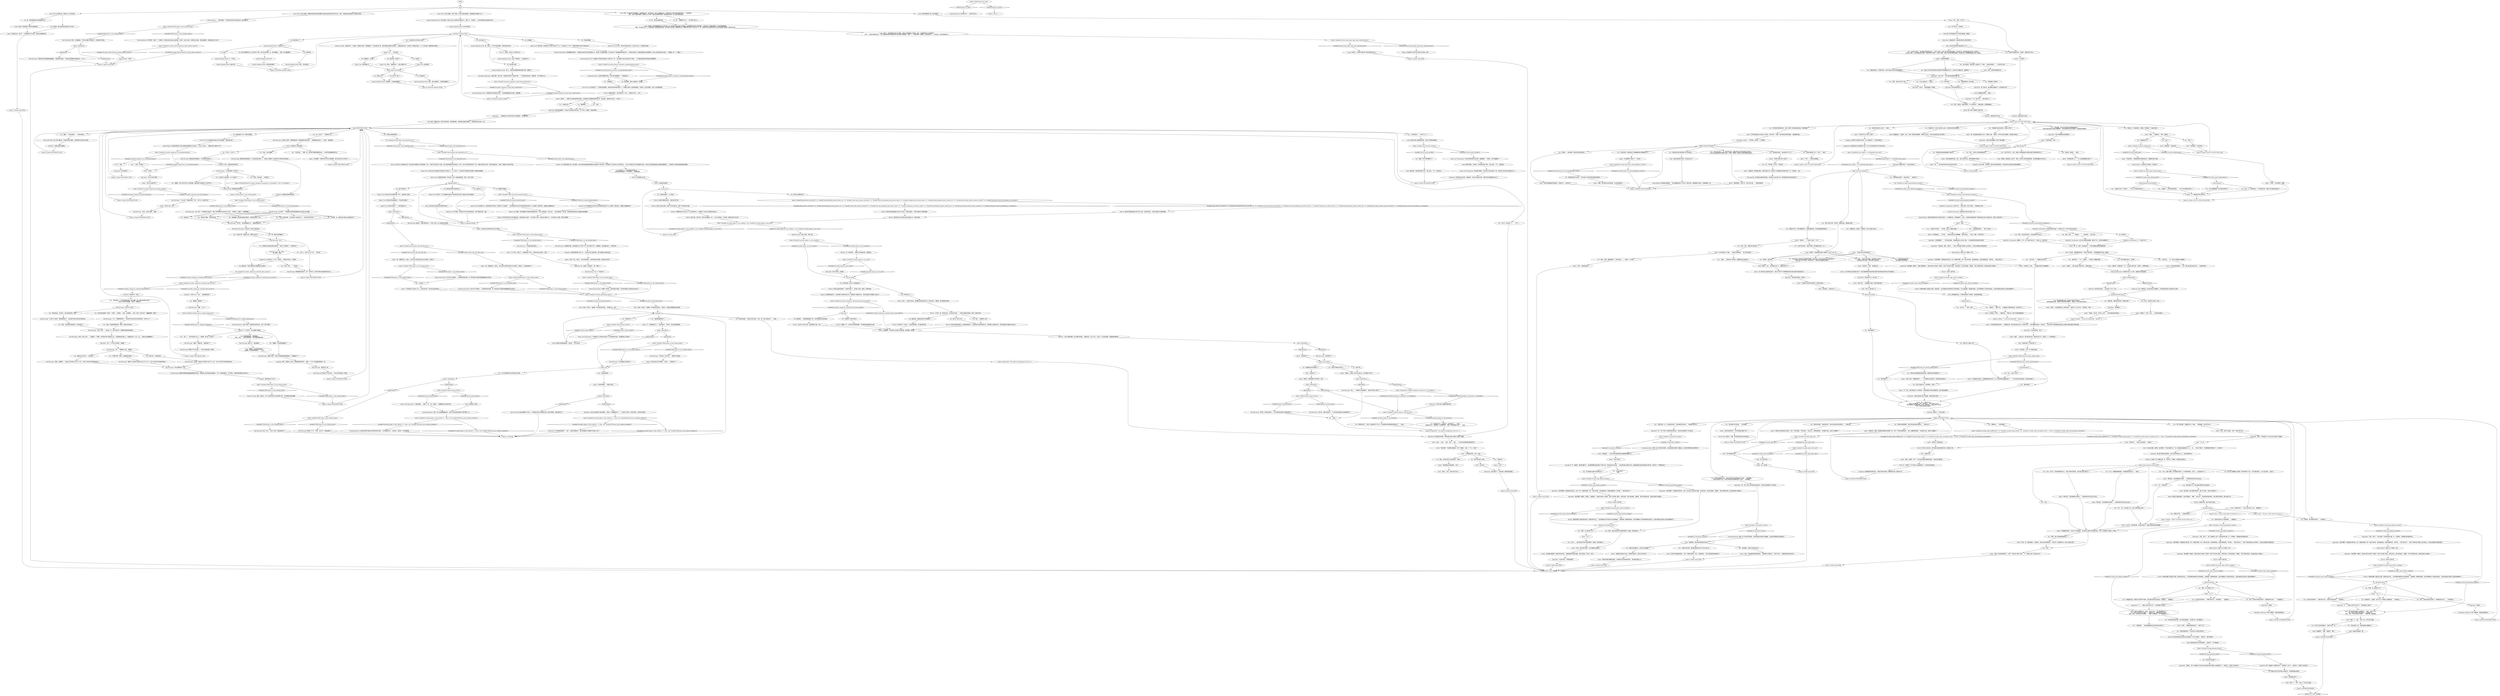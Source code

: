 # ICE / ANDRE WHITE CHECKS
# this is where andre's two white checks are -- "try to logic and figure out what they're hiding/planning" and "JUST DANCE"
# ==================================================
digraph G {
	  0 [label="START"];
	  1 [label="input"];
	  2 [label="Andre: Variable[\"church.soona_evicted\"]"];
	  3 [label="Variable[\"church.soona_evicted\"]", shape=diamond];
	  4 [label="!(Variable[\"church.soona_evicted\"])", shape=diamond];
	  5 [label="Volition: 坚强的东西。他们不是在开玩笑。"];
	  6 [label="You: “没什么……我们姑且把它称为预防犯罪吧，但我会一直盯着你的。”"];
	  7 [label="Logic: 你什么也没看出来，眼前没什么不寻常的事。"];
	  8 [label="Kim Kitsuragi: “不是节拍，他*中枪*了，”警督生气地说到。"];
	  9 [label="Ancient Reptilian Brain: 将从这里开始。"];
	  10 [label="Jump to: [Andre main HUB]"];
	  11 [label="Kim Kitsuragi: 警督打开门走出去时，一阵冰冷的海风涌入了教堂。"];
	  12 [label="Kim Kitsuragi: “嗯……”警督嗤之以鼻。“随便吧。”"];
	  13 [label="You: 即便如此，它在哪？"];
	  14 [label="Spinal Cord: 就在脊髓之中！"];
	  15 [label="Empathy: 显然，他很难适应新的现实。"];
	  16 [label="You: “好吧，好吧……”（放任他。）"];
	  17 [label="Jump to: [Andre main HUB]"];
	  18 [label="You: “我听得够多了。”"];
	  19 [label="You: “我知道没有毒品我是硬核不起来的。”"];
	  20 [label="Andre: “我们知道她的问题，老兄。我们正在努力呢，她的青春期并不顺利。”"];
	  21 [label="Andre: “不是这样的！”他看着你放在枪套旁边的手，眼睛里充满了恐惧。"];
	  22 [label="Andre: Variable[\"ice.andre_logic_inland_power\"]"];
	  23 [label="Variable[\"ice.andre_logic_inland_power\"]", shape=diamond];
	  24 [label="!(Variable[\"ice.andre_logic_inland_power\"])", shape=diamond];
	  25 [label="Andre: Variable[\"ice.andre_pulled_gun\"]"];
	  26 [label="Variable[\"ice.andre_pulled_gun\"]", shape=diamond];
	  27 [label="!(Variable[\"ice.andre_pulled_gun\"])", shape=diamond];
	  28 [label="Andre: “等等！！！”"];
	  29 [label="You: “我们公事公办吧，你先把一切都告诉我，我再做出判断。”"];
	  30 [label="Andre: “只是我们*先得*把这里变成一间毒品实验室。”"];
	  31 [label="You: “我要现金。”（先索求贿赂。）"];
	  32 [label="You: （忽略问题。）“首先我要看看你们所有的身份证明文件。”"];
	  33 [label="You: “妈的，抽不……”（继续抽。）“……该死的抢……抽不出来！”"];
	  34 [label="Andre: “哇，哇，等等！没必要这样！”一颗汗珠顺着安德烈的脑袋滑落。"];
	  35 [label="Andre: “我知道的……”这位未来的指挥把他的尖脑袋垂到两膝之间……"];
	  36 [label="Savoir Faire: 你大幅摆动的身体已近乎动态极限，你要打破纪录了……"];
	  37 [label="You: “成交。”"];
	  38 [label="You: “60%。孩子们，所有的牌都在我手上。我可以把你们锁起来，然后说这只是公事公办。”"];
	  39 [label="Andre: “我明白了！好吧，老兄……”他仍然有些颤抖……"];
	  40 [label="Andre: “你已经说的很明白了，好吗？我们没必要让事态升级……大家都冷静点。”"];
	  41 [label="You: （收回枪。）“看到了吧，一点威胁能让事情进展迅速，是时候开口了。”"];
	  42 [label="Andre: Variable[\"TASK.look_into_church_spooks_done\"]"];
	  43 [label="Variable[\"TASK.look_into_church_spooks_done\"]", shape=diamond];
	  44 [label="!(Variable[\"TASK.look_into_church_spooks_done\"])", shape=diamond];
	  45 [label="Andre: “没错！原本一切都很顺利的——一个月前那地方还是空的，突然间就开始闹鬼了。”"];
	  46 [label="Andre: Variable[\"tc.heard_egg_defence_speech\"]"];
	  47 [label="Variable[\"tc.heard_egg_defence_speech\"]", shape=diamond];
	  48 [label="!(Variable[\"tc.heard_egg_defence_speech\"])", shape=diamond];
	  49 [label="Noid: “收拾一下，凡客。”他合上了自己的工具箱。"];
	  50 [label="You: “等等，有人感觉到了吗？”"];
	  51 [label="You: “可能不会太容易，教堂里的幽灵对此可*不会*太高兴的。”"];
	  52 [label="Andre: “我以前见过这种狂欢得太过头的情况……”"];
	  53 [label="Andre: Variable[\"ice.andre_questioned_water\"]"];
	  54 [label="Variable[\"ice.andre_questioned_water\"]", shape=diamond];
	  55 [label="!(Variable[\"ice.andre_questioned_water\"])", shape=diamond];
	  56 [label="You: 你是怎么跟我说话的？"];
	  57 [label="Shivers: 我声音的调转被温度计和气压计记录，你用你的鼻孔，与脖子后面的汗毛感受着我。"];
	  58 [label="You: 我的搭档……我想我刚刚侮辱了他，我不确定他是否会原谅我。"];
	  59 [label="Endurance: 本质上来说错的不是你的舞步，你刚才一定是癫痫发作了——并且前几天还有一次更严重的，在你失忆的时候。"];
	  60 [label="Andre: IsTHCPresent(\"remote_viewer\")"];
	  61 [label="IsTHCPresent(\"remote_viewer\")", shape=diamond];
	  62 [label="!(IsTHCPresent(\"remote_viewer\"))", shape=diamond];
	  63 [label="Shivers: 我不能与它一同消亡，公民武装的警官。你不能弃我不顾。"];
	  64 [label="Andre: Variable[\"church.soona_evicted\"]"];
	  65 [label="Variable[\"church.soona_evicted\"]", shape=diamond];
	  66 [label="!(Variable[\"church.soona_evicted\"])", shape=diamond];
	  67 [label="Andre: Variable[\"TASK.report_to_the_tribunal_done\"]"];
	  68 [label="Variable[\"TASK.report_to_the_tribunal_done\"]", shape=diamond];
	  69 [label="!(Variable[\"TASK.report_to_the_tribunal_done\"])", shape=diamond];
	  70 [label="Physical Instrument: 其实并不只是脱水——是你那条受伤的腿，用一种迟钝但又执着的疼痛提醒着自己的存在。"];
	  71 [label="Ancient Reptilian Brain: 完全的黑暗！你陷入自己内心最深沉的黑暗之中，脊椎一节一节地陷入——透过你的脊柱尚未成形的头骨。"];
	  72 [label="You: “是的。我已经完成了在此的使命。”[离开。]"];
	  73 [label="You: 教堂去哪儿了？"];
	  74 [label="Kim Kitsuragi: “现在来看看*这个*吧！”"];
	  75 [label="Noid: “人类发展的终结，任务，完成。”"];
	  76 [label="Conceptualization: 当你睁开眼睛的时候，应该大喊“超强超强！”（感觉很适合。）"];
	  77 [label="You: “伙计们，我没劲儿了……”（停下。）"];
	  78 [label="Andre PROTORAVE HUB"];
	  79 [label="Andre: “完全要啊！”安德烈双手举过头顶挥舞着，或许在暗示自己已经*疯了*……"];
	  80 [label="Authority: 法律的权威不容置疑。"];
	  81 [label="Shivers: 这将什么都不是。"];
	  82 [label="Egg Head: “我们不需要毒品来保持硬核！”"];
	  83 [label="Jump to: [soberordrugs]"];
	  84 [label="Jump to: [Andre LOGIC SUCCESS TALK HUB]"];
	  85 [label="Andre: “你对播放带了解多少？一无所知！”"];
	  86 [label="Andre: “不用……”他听起来很疲惫。"];
	  87 [label="Andre: “好吧！”他起来很高兴。"];
	  88 [label="Andre: “那是……”他摇摇手。“拜托，那真是……”"];
	  89 [label="Jump to: [Andre LOGIC SUCCESS TALK HUB]"];
	  90 [label="You: （我没有它也行，把手放下。）“所以*不会*被判处死刑了？”"];
	  91 [label="suretherespoweroverwhelming"];
	  92 [label="Andre: “只是可能性真的太低了——看看我们吧！我们该如何自己弄出一间俱乐部来？！我们需要启动资金，仅此而已……我们*绝对*打算把教堂变成有史以来最牛逼的阳极音乐俱乐部的……”"];
	  93 [label="Andre: “好吧老兄，好吧。”他举起双手。"];
	  94 [label="Egg Head: “全世界范围内，老兄！”"];
	  95 [label="Andre: 这位未来的指挥看上去疲惫不已。“好吧，”他点了点头。\n“操，我还以为咱们关系不错呢……”他沮丧不已。\n“妈的，老兄，你说过会宽大处理的……”安德烈看上去很疲惫。"];
	  96 [label="Egg Head: “耶！”那个年轻人的笑容变得异常灿烂，他的牙齿在探照灯下闪闪发亮。"];
	  97 [label="Soona, the Programmer: 你还没来得及重复你的问题，她就插嘴了。“阿西尔，你不去跳舞吗？”"];
	  98 [label="Andre: “别这么莽撞，诺伊德，我们需要一个来自对面的伙伴。有人全程监督还能更保险一点……咳……”他清了清嗓子。“其他警察就不要考虑了，35%如何？”"];
	  99 [label="You: “55%。我需要掌握控股权，否则我就是没有动力。”（耸肩。）"];
	  100 [label="You: “我的搭档就在外面，而他是个相当严肃的家伙。”\n“我的搭档就在外面，而他是个相当厉害的神枪手。相信我，我见过他行动的样子。”"];
	  101 [label="Physical Instrument: 如果他们有什么小动作，就把他们的牙齿敲掉！"];
	  102 [label="Egg Head: “不要，求你了！”爱凡客按下了录音机的停止键。在一片寂静中，你能够听到外面的风声。"];
	  103 [label="Spinal Cord: 但你已经知道了——这种可能性不大。"];
	  104 [label="Kim Kitsuragi: “怎么了？你还好吗？”"];
	  105 [label="Spinal Cord: 你打算怎么办，再给检疫所打电话吗？如果你去了正规医院……你知道要花多长时间才能弄清楚你究竟出了什么问题吗？那些询问，还要被人戳来戳去的？"];
	  106 [label="Acele: 她饶有兴致地挑起眉毛，回应道：“大约30分钟。”"];
	  107 [label="Andre: Variable[\"ice.andre_hyper_rc_succ_rhet\"]"];
	  108 [label="Variable[\"ice.andre_hyper_rc_succ_rhet\"]", shape=diamond];
	  109 [label="!(Variable[\"ice.andre_hyper_rc_succ_rhet\"])", shape=diamond];
	  110 [label="Shivers: 一名RCM警官躺在一座小教堂的地板上，翻着白眼，吐出了舌头。还有几个人站在他周围，他慢慢地苏醒过来。"];
	  111 [label="You: 我就知道。我就知道世界末日要降临了！"];
	  112 [label="Shivers: 顺便说一句，立刻去向你的搭档道歉，不同等级的团结是重中之重。"];
	  113 [label="You: 嗯，但是苏娜说他们没有跟我说实话……"];
	  114 [label="Esprit de Corps: 他有一些吃惊，在马丁内斯发生那么多恐怖事件之后，你们俩居然还能*跳舞*。"];
	  115 [label="Physical Instrument: 其实并不只是脱水——是你那条受伤的腿，用一种迟钝但又执着的疼痛提醒着自己的存在。"];
	  116 [label="Savoir Faire: 你闭上眼睛，想象着你身体应该是何种模样才能给这首奇怪的音乐赋予生命。目前，这种猛烈的运动超出了你的能力范围……"];
	  117 [label="You: “彻底狂欢！”"];
	  118 [label="Kim Kitsuragi: 警督开始用脚后跟狠狠踢着教堂的地板，有理由担心他可能会把地板踢出一个洞，导致地板裂开，柱子坍塌，让教堂的屋顶砸向你们所有人。"];
	  119 [label="Ancient Reptilian Brain: 这是个关键时刻，小心别尿裤子了。"];
	  120 [label="Spinal Cord: ……统治世界。"];
	  121 [label="You: 发生什么事了？"];
	  122 [label="You: “我是卧底！”"];
	  123 [label="Andre: “现在想象一下如果我们能做到，好吗？但是跟，大概，*一千*人一起呢？”"];
	  124 [label="Kim Kitsuragi: 警督紧紧地捏着鼻梁，灯光反射到他的镜片上……"];
	  125 [label="Jump to: [Andre PROTORAVE HUB]"];
	  126 [label="You: “生活让我变成了一个混蛋。”"];
	  127 [label="You: “谢谢你的美言，但这里的每个人都认为我让自己的这套制服蒙羞了。”"];
	  128 [label="Andre: 那个年轻人的瘾君子沉默不语。"];
	  129 [label="Encyclopedia: 这可能是大脑损伤的原因，但你绝对从未听说过*单一扬声器系统*或者*单声道动力*。"];
	  130 [label="Andre: “抱歉，但这里没有实验室设备，也没有毒品原料。”"];
	  131 [label="Noid: “是为了让我们能入门。”"];
	  132 [label="Noid: “否则呢？”当他把扳手放进工具箱时，发出了叮当一声。"];
	  133 [label="Noid: 他的朋友把自己的文档递给你，上面写道：“卡尔·霍兹曼。”"];
	  134 [label="Egg Head: 那个大脑袋的人快要哭出来了，他递给你一张卡片，上面写道：“杰曼尼·范·德·维克。”"];
	  135 [label="Andre: Variable[\"ice.egg_germaine_heard\"]"];
	  136 [label="Variable[\"ice.egg_germaine_heard\"]", shape=diamond];
	  137 [label="!(Variable[\"ice.egg_germaine_heard\"])", shape=diamond];
	  138 [label="Andre: “拜托老兄，你这是要我们的命啊……”安德烈用手捋过自己的头发尖。"];
	  139 [label="Noid: 诺伊德面色苍白，茫然地审视着当下的事态。他的眉毛颤动着。"];
	  140 [label="Andre: Variable[\"tc.heard_egg_defence_speech\"]"];
	  141 [label="Variable[\"tc.heard_egg_defence_speech\"]", shape=diamond];
	  142 [label="!(Variable[\"tc.heard_egg_defence_speech\"])", shape=diamond];
	  143 [label="showdownchoice"];
	  144 [label="Egg Head: “我们需要一场胜利，我向你*保证*这将是一场胜利！我们不会在那儿制毒，会保证清白。我们会真诚地、清醒地、*真实*漂亮地办事。这会是光明正大的胜利。”"];
	  145 [label="Andre: 他甚至没有看你一眼。"];
	  146 [label="Jump to: [Andre main HUB]"];
	  147 [label="You: “等等，有人感觉到了吗？”"];
	  148 [label="Andre: Variable[\"tc.heard_egg_defence_speech\"]"];
	  149 [label="Variable[\"tc.heard_egg_defence_speech\"]", shape=diamond];
	  150 [label="!(Variable[\"tc.heard_egg_defence_speech\"])", shape=diamond];
	  151 [label="Spinal Cord: 然后意识将会慢慢回归，不会有多少趣味了。"];
	  152 [label="You: “金去哪儿了？”"];
	  153 [label="Shivers: 我就是这座城市。"];
	  154 [label="Jump to: [la_city_chat]"];
	  155 [label="before_hub"];
	  156 [label="Andre: IsKimHere()"];
	  157 [label="IsKimHere()", shape=diamond];
	  158 [label="!(IsKimHere())", shape=diamond];
	  159 [label="Andre: Variable[\"ice.andre_hyper_rc_succ_fix_kim\"]"];
	  160 [label="Variable[\"ice.andre_hyper_rc_succ_fix_kim\"]", shape=diamond];
	  161 [label="!(Variable[\"ice.andre_hyper_rc_succ_fix_kim\"])", shape=diamond];
	  162 [label="Jump to: [Andre main HUB]"];
	  163 [label="Andre: IsTHCPresent(\"art_cop\")"];
	  164 [label="IsTHCPresent(\"art_cop\")", shape=diamond];
	  165 [label="!(IsTHCPresent(\"art_cop\"))", shape=diamond];
	  166 [label="Andre: IsTaskActive(\"TASK.investigate_sea_fortress\")--[[ Variable[ ]]"];
	  167 [label="IsTaskActive(\"TASK.investigate_sea_fortress\")--[[ Variable[ ]]", shape=diamond];
	  168 [label="!(IsTaskActive(\"TASK.investigate_sea_fortress\")--[[ Variable[ ]])", shape=diamond];
	  169 [label="You: “尚未成形的头骨*是怎么回事？”"];
	  170 [label="You: “我不会陷*那么*深的……”"];
	  171 [label="You: 不要纵情舞蹈。"];
	  172 [label="You: 睁开眼睛，像你从未舞动过一样跳舞。"];
	  173 [label="Ancient Reptilian Brain: “谁他妈在乎？！”"];
	  174 [label="Andre: Variable[\"ice.andre_composure_authority_kim_success\"]"];
	  175 [label="Variable[\"ice.andre_composure_authority_kim_success\"]", shape=diamond];
	  176 [label="!(Variable[\"ice.andre_composure_authority_kim_success\"])", shape=diamond];
	  177 [label="Jump to: [Andre PROTORAVE HUB]"];
	  178 [label="You: 我讨厌清醒的生活，我讨厌这个世界，我讨厌并害怕着一切。我只想跳舞……神啊，请让我跳舞吧！"];
	  179 [label="Jump to: [TASK.report_to_the_tribunal_done]"];
	  180 [label="You: 你想怎么样？"];
	  181 [label="Andre: “老兄……现在……现在，老兄……现在……”这位未来的指挥激动得结结巴巴。"];
	  182 [label="Kim Kitsuragi: “跳舞？”他重复道。“傻逼*猴子*？”"];
	  183 [label="You: 我还能做什么吗？我想打破极限。"];
	  184 [label="You: “一起来！你在哪儿？！”"];
	  185 [label="Jump to: [Andre PROTORAVE HUB]"];
	  186 [label="Kim Kitsuragi: “你在开什么玩笑？！”"];
	  187 [label="Andre: 他们未来的指挥可就没那么开心了。"];
	  188 [label="You: “你很清醒，你在这次会面中保持清醒很困难吗？”\n“你的女朋友阿西尔已经在外面嗑嗨了，你们这些家伙在这次会面中一定很难保持清醒吧。”"];
	  189 [label="Perception (Sight): 一个扬声器，他们有*一个*扬声器。"];
	  190 [label="You: （我喜欢——将手移动至枪套处。）“所以*不会*被判处死刑了？”"];
	  191 [label="You: “另一个扬声器，你只有一个扬声器。”"];
	  192 [label="Noid: “他妈的是为了让我们能入门。”"];
	  193 [label="Andre: “*真的吗……？*”他听上去松了一口气。"];
	  194 [label="Andre: “你只想问我几个问题……”他现在有些困惑了。“有关*别的问题*？”"];
	  195 [label="Andre: “嘿，谁知道她在盘算什么呢？”他嗤之以鼻。“我明白，她不想让我们进教堂。她对我们有意见。”"];
	  196 [label="Jump to: [Andre LOGIC SUCCESS TALK HUB]"];
	  197 [label="Andre: Variable[\"ice.andre_logic_indifference\"]  or  Variable[\"ice.andre_logic_lenient\"]  or  Variable[\"ice.andre_logic_corruption_said\"] == false  or Variable[\"ice.andre_logic_hecoordination_shotsfired\"]"];
	  198 [label="Variable[\"ice.andre_logic_indifference\"]  or  Variable[\"ice.andre_logic_lenient\"]  or  Variable[\"ice.andre_logic_corruption_said\"] == false  or Variable[\"ice.andre_logic_hecoordination_shotsfired\"]", shape=diamond];
	  199 [label="!(Variable[\"ice.andre_logic_indifference\"]  or  Variable[\"ice.andre_logic_lenient\"]  or  Variable[\"ice.andre_logic_corruption_said\"] == false  or Variable[\"ice.andre_logic_hecoordination_shotsfired\"])", shape=diamond];
	  200 [label="Andre: Variable[\"tc.innocentic_system\"]"];
	  201 [label="Variable[\"tc.innocentic_system\"]", shape=diamond];
	  202 [label="!(Variable[\"tc.innocentic_system\"])", shape=diamond];
	  203 [label="You: “要么我拿75%，要么我现在就带你们去拘留室。”"];
	  204 [label="You: “好吧。”"];
	  205 [label="You: （展示双手。）“行了，我暂时……不会做什么残酷的事情。”"];
	  206 [label="Andre: “没事的……我们没必要让事态升级，大家都冷静点。”"];
	  207 [label="Andre: “明白了！没必要把其他人也牵扯进来。”他抹去了头上的汗水。“好吧老兄，听着……”"];
	  208 [label="showdownchoice"];
	  209 [label="Andre: 他瞪着你。“是啊，*谢谢你*，警官。”"];
	  210 [label="You: “很好。我们姑且把它称为预防犯罪吧，但我会一直盯着你的。”"];
	  211 [label="Spinal Cord: 之前让你们兴奋起来的节奏现在似乎有些过火，令人作呕了。它们如同万花筒里的彩色玻璃一般移动和增殖着。"];
	  212 [label="Jump to: [Egg Head: \"You might be imagining it but it fe...\"]"];
	  213 [label="You: “我想我是癫痫发作了……”"];
	  214 [label="Jump to: [watering]"];
	  215 [label="Kim Kitsuragi: “很不错，但我们真得走了，今天的有氧运动我们已经做得够多了。”"];
	  216 [label="You: “跳舞！你不打算*跳舞*吗？”"];
	  217 [label="Andre: Variable[\"TASK.report_to_the_tribunal_done\"]"];
	  218 [label="Variable[\"TASK.report_to_the_tribunal_done\"]", shape=diamond];
	  219 [label="!(Variable[\"TASK.report_to_the_tribunal_done\"])", shape=diamond];
	  220 [label="Andre: “没事，老兄，别担心，他只是有些脱水。夜店经常发生这种事。他会恢复过来的。”"];
	  221 [label="Physical Instrument: 伴随着一阵迟钝，但却执着的*疼痛*，你中枪的臀部又开始秀自己的存在了。"];
	  222 [label="Noid: “别担心，老兄，我会记住它们的。”"];
	  223 [label="You: 我的天哪，真的吗？"];
	  224 [label="Physical Instrument: 你的眼睛始终紧闭，一路回到自己躯干里的无限黑暗之中，你的第一感觉便是温暖。你已然成为了节奏塑胶韵律的胜利者——在瑞瓦肖海滨的一座散发着臭味的木制教堂里。你身上的战争创伤正在愈合，一道接着一道，一个接着一个。"];
	  225 [label="Logic: 要点是：他们想把教堂变成一间俱乐部，但一些可疑的元素占据了这座建筑。搞清楚事情的*要点*非常重要——做决定前一定要参考要点，现在的进展很顺利。\n确实。所以他们中的一个人偶然邂逅了这座被遗弃的教堂。他们想把它改造成一间舞曲俱乐部，但麻醉剂的代理人已经占领了它。你一想到他们已经在里面消耗了那么多毒品就不寒而栗！毒品非常不好。"];
	  226 [label="Andre: “但你依然是警察……”"];
	  227 [label="Andre: “那……现在怎么办？”\n“做你认为正确的事，长官。但是拜托……我们只想讨个生活。”\n“我们会做你认为正确的事情，长官。但是拜托……我们只想讨个生活。”\n“长官，你答应过要宽大处理的……”"];
	  228 [label="Andre: “你究竟知道什么了？”听上去他是要跟你对着干了。"];
	  229 [label="You: “鼻通灵出现在这里是因为它的活性成分。”"];
	  230 [label="Encyclopedia: 很可能是伪麻黄碱，一种与麻黄碱的成分几乎完全一致的东西。麻黄碱能让你快乐，伪麻黄碱也一样。"];
	  231 [label="Inland Empire: 9毫米的维利耶在你手中意外的轻巧。几乎就像玩具。你想象着死亡，悲伤，又戏剧性地重新想象了安德烈的脸从枪口中迸发出来，感觉几乎有些可笑……”"];
	  232 [label="Andre: Variable[\"ice.andre_logic_shivers_nothing\"]"];
	  233 [label="Variable[\"ice.andre_logic_shivers_nothing\"]", shape=diamond];
	  234 [label="!(Variable[\"ice.andre_logic_shivers_nothing\"])", shape=diamond];
	  235 [label="Empathy: 他的语气中满是无可奈何，他几乎要放弃了，不必再多费功夫。"];
	  236 [label="You: “当然不是*真的*，我是个警察！现在跟我坦白吧，马上！”"];
	  237 [label="Hand/Eye Coordination: 你的手动了，平稳又迅速，伸向了枪套——你把枪掏了出来。"];
	  238 [label="FINAL JUDGEMENT HUB"];
	  239 [label="Noid: “他妈的没门。”"];
	  240 [label="Egg Head: “这里*需要*一间阳极音乐俱乐部。每个人都相互憎恨，每个人都讨厌这里，到处都是毒品，而我们都是奴隶，*我不能……*我们没时间了。”没有了笑容的他看上去非常伤心，而且比你想象中的更加苍老。"];
	  241 [label="Andre: Variable[\"church.andre_redc_hyperdrive_on\"]"];
	  242 [label="Variable[\"church.andre_redc_hyperdrive_on\"]", shape=diamond];
	  243 [label="!(Variable[\"church.andre_redc_hyperdrive_on\"])", shape=diamond];
	  244 [label="Savoir Faire: 要求分一杯羹，现在是成为商业伙伴的好机会。"];
	  245 [label="Andre: CheckItem(\"gun_villiers\")  or CheckItem(\"gun_ruby\")"];
	  246 [label="CheckItem(\"gun_villiers\")  or CheckItem(\"gun_ruby\")", shape=diamond];
	  247 [label="!(CheckItem(\"gun_villiers\")  or CheckItem(\"gun_ruby\"))", shape=diamond];
	  248 [label="Egg Head: “谢谢你……”"];
	  249 [label="Perception (Hearing): 年轻人哽咽着，仿佛在强忍着哭泣。"];
	  250 [label="You: “不会有任何改变的，一切都已经太迟了。收拾好东西快走吧。”（驱逐他们。）"];
	  251 [label="You: “这次让你们轻易脱身了，我饶了你们一命。”"];
	  252 [label="Egg Head: “耶！”那个年轻人的笑容变得异常灿烂，他的牙齿在探照灯下闪闪发亮。"];
	  253 [label="Andre: Variable[\"TASK.call_station_lazareth_done\"]"];
	  254 [label="Variable[\"TASK.call_station_lazareth_done\"]", shape=diamond];
	  255 [label="!(Variable[\"TASK.call_station_lazareth_done\"])", shape=diamond];
	  256 [label="Soona, the Programmer: “你到底是什么时候失去知觉的？你开始颤抖的时候，还是躺到地上的时候？”"];
	  257 [label="Kim Kitsuragi: 他点了点头。“有这个可能，你能站得住吗？”"];
	  258 [label="Shivers: 我的心是风之回廊，我身下的天空是红色，我有十万条发光的手臂。"];
	  259 [label="Shivers: 死亡——着实非常可怕，我需要你来保证我的生命。我不能消亡，看着我，我不能就这样终结。"];
	  260 [label="Jump to: [Egg Head: \"You might be imagining it but it fe...\"]"];
	  261 [label="You: 沉默不语。"];
	  262 [label="Jump to: [FINAL JUDGEMENT HUB]"];
	  263 [label="Conceptualization: 你的机会来了——展示你的艺术。"];
	  264 [label="Shivers: Shivers: \"...\""];
	  265 [label="Andre: IsKimHere()"];
	  266 [label="IsKimHere()", shape=diamond];
	  267 [label="!(IsKimHere())", shape=diamond];
	  268 [label="Andre: Variable[\"TASK.report_to_the_tribunal_done\"]"];
	  269 [label="Variable[\"TASK.report_to_the_tribunal_done\"]", shape=diamond];
	  270 [label="!(Variable[\"TASK.report_to_the_tribunal_done\"])", shape=diamond];
	  271 [label="Savoir Faire: 你闭上眼睛，清空了思绪，任你的大脑恣意想象：那道颤动的光到哪儿去了？"];
	  272 [label="Kim Kitsuragi: “什么东西？”警督突然停了下来。“你*什么*上面的声音？”"];
	  273 [label="Ancient Reptilian Brain: 神？"];
	  274 [label="Ancient Reptilian Brain: 你的神明在哪里？"];
	  275 [label="Kim Kitsuragi: “真不错！”他环顾着教堂大厅。“那就摇滚起来吧……”"];
	  276 [label="You: “尽管吹牛吧，警督！让我看看你的舞步！”"];
	  277 [label="You: “没错，请求支援……冲向舞池！”"];
	  278 [label="Andre: “我的天……”瘾君子们未来的指挥站在那里，对其展现出来的硬核程度目瞪口呆，难以置信。他低声对自己说：“不可能……”"];
	  279 [label="You: “我*确实*说过舞池里有突发事件，不是吗？突然事件？！含金量不足！”"];
	  280 [label="You: “可能。”"];
	  281 [label="You: “金，快过来！”（叫警督加入你。）"];
	  282 [label="Empathy: 他很难适应眼前的新现实。"];
	  283 [label="Andre: Variable[\"ice.andre_composure_got_kim_dancing\"]"];
	  284 [label="Variable[\"ice.andre_composure_got_kim_dancing\"]", shape=diamond];
	  285 [label="!(Variable[\"ice.andre_composure_got_kim_dancing\"])", shape=diamond];
	  286 [label="Empathy: 他感觉有些不对劲。"];
	  287 [label="Egg Head: “这里*需要*一间阳极音乐俱乐部。每个人都相互憎恨，每个人都讨厌这里，到处都是毒品，而我们都是奴隶，*我不能……*我们没时间了。”"];
	  288 [label="Inland Empire: 他看上去几乎跟你一样大。"];
	  289 [label="Egg Head: 他不知道该说些什么。"];
	  290 [label="Andre: Variable[\"ice.acele_heard_she_sold_headphones_LOGIC\"]"];
	  291 [label="Variable[\"ice.acele_heard_she_sold_headphones_LOGIC\"]", shape=diamond];
	  292 [label="!(Variable[\"ice.acele_heard_she_sold_headphones_LOGIC\"])", shape=diamond];
	  293 [label="Andre: “想想清楚吧，先是汗水，然后又是乙醚……”他紧张地笑着。"];
	  294 [label="You: “我没必要再说下去了，是吗？”（继续。）"];
	  295 [label="sowhathappened"];
	  296 [label="You: “是的，没错，我就是那种人。现在告诉我……”（继续下一个问题。）"];
	  297 [label="You: “真的，真的。我想问你点别的事。”"];
	  298 [label="Authority: “还有什么比一点点……更加硬核的呢？”"];
	  299 [label="Egg Head: “谁会不喜欢跳舞呢？她*不*喜欢跳舞！”"];
	  300 [label="Authority: 你还有你的支援……站在外面。你占了上风。"];
	  301 [label="You: “苏娜说你们一直在计划的事上说谎。你的回答非常没有说服力。”"];
	  302 [label="Jump to: [FINAL JUDGEMENT HUB]"];
	  303 [label="Andre: Variable[\"ice.andre_logic_shivers_nothing\"]"];
	  304 [label="Variable[\"ice.andre_logic_shivers_nothing\"]", shape=diamond];
	  305 [label="!(Variable[\"ice.andre_logic_shivers_nothing\"])", shape=diamond];
	  306 [label="Jump to: [FINAL JUDGEMENT HUB]"];
	  307 [label="yeahthisisahub"];
	  308 [label="Egg Head: “这里*需要*一间阳极音乐俱乐部，必须！所以我们不会在那儿制毒，会保证清白。我们会真诚地、清醒地、*真实*漂亮地办事。这会是光明正大的胜利。”"];
	  309 [label="Jump to: [Andre main HUB]"];
	  310 [label="You: 我需要寻求帮助。"];
	  311 [label="Spinal Cord: 跳舞、用力地跳舞乃至*跳到*昏厥都比被从一间办公室拖到另一间办公室，一间诊室拖到另一间诊室，到处都是明亮的惨白与抗菌剂的味道要好。"];
	  312 [label="You: *你是这座城市*，什么意思？"];
	  313 [label="Andre: Variable[\"plaza.shivers_activated\"]  or  Variable[\"boardwalk.feld_mural_shivers_wc\"]  or  Variable[\"coast.snow_shivers_activated\"]  or  Variable[\"apt.orb_abandoned_apt_shivers_done\"]  or  Variable[\"village.hq_orb_shivers_done\"]  or  Variable[\"plaza.kineema_shivers_where_too\"]  or  Variable[\"jam.tommy_shivers_across_revachol\"]  or  Variable[\"pier.joyce_shivers_grounding_on_revchopice\"]"];
	  314 [label="Variable[\"plaza.shivers_activated\"]  or  Variable[\"boardwalk.feld_mural_shivers_wc\"]  or  Variable[\"coast.snow_shivers_activated\"]  or  Variable[\"apt.orb_abandoned_apt_shivers_done\"]  or  Variable[\"village.hq_orb_shivers_done\"]  or  Variable[\"plaza.kineema_shivers_where_too\"]  or  Variable[\"jam.tommy_shivers_across_revachol\"]  or  Variable[\"pier.joyce_shivers_grounding_on_revchopice\"]", shape=diamond];
	  315 [label="!(Variable[\"plaza.shivers_activated\"]  or  Variable[\"boardwalk.feld_mural_shivers_wc\"]  or  Variable[\"coast.snow_shivers_activated\"]  or  Variable[\"apt.orb_abandoned_apt_shivers_done\"]  or  Variable[\"village.hq_orb_shivers_done\"]  or  Variable[\"plaza.kineema_shivers_where_too\"]  or  Variable[\"jam.tommy_shivers_across_revachol\"]  or  Variable[\"pier.joyce_shivers_grounding_on_revchopice\"])", shape=diamond];
	  316 [label="Shivers: 我同样存在于你的肺与退化的器官之中，各种空间里。"];
	  317 [label="Shivers: 你坐着車或者步行，自由地穿行在我的街道之间。你能够进入隐秘的地方，同样也能游走于隐秘的人群之中。"];
	  318 [label="Andre: Variable[\"ice.andre_composure_authority_kim_success_failed\"]"];
	  319 [label="Variable[\"ice.andre_composure_authority_kim_success_failed\"]", shape=diamond];
	  320 [label="!(Variable[\"ice.andre_composure_authority_kim_success_failed\"])", shape=diamond];
	  321 [label="Kim Kitsuragi: “休息得好吗？”"];
	  322 [label="wake_me_up_before"];
	  323 [label="You: “那真是太好了，但我一点劲都没有了伙计们。而且我真的得去跟我的搭档谈谈了。”（起身。）"];
	  324 [label="Andre: Variable[\"TASK.report_to_the_tribunal_done\"]"];
	  325 [label="Variable[\"TASK.report_to_the_tribunal_done\"]", shape=diamond];
	  326 [label="!(Variable[\"TASK.report_to_the_tribunal_done\"])", shape=diamond];
	  327 [label="Andre: Variable[\"TASK.report_to_the_tribunal_done\"]"];
	  328 [label="Variable[\"TASK.report_to_the_tribunal_done\"]", shape=diamond];
	  329 [label="!(Variable[\"TASK.report_to_the_tribunal_done\"])", shape=diamond];
	  330 [label="Kim Kitsuragi: “天哪，好吧……”他后退一步，双手举在空中，观察着你纵横交错的舞步……"];
	  331 [label="You: 沉默不语，只是加倍努力。"];
	  332 [label="You: “我变成了舞蹈，世界的毁灭者。”"];
	  333 [label="You: “我很抱歉！我知道这看起来很疯狂，但感觉好到停不下来！”"];
	  334 [label="Kim Kitsuragi: 警督用脚打着拍子，看了一眼手表，似乎很不喜欢这种浪费时间的行为。"];
	  335 [label="Jump to: [Andre PROTORAVE HUB]"];
	  336 [label="You: “好了孩子们，现在集合……”"];
	  337 [label="Egg Head: “但是正弦波有*很大*的偏差。我根本感受不到爱……”"];
	  338 [label="Egg Head: “我一直在说，我们需要让舞曲的下一步来得更*快*些……”"];
	  339 [label="Noid: “别摆出一副高高在上的样子，警官。觉悟对大家来说都很新鲜，我们都有缓解冲击的方法。”"];
	  340 [label="Noid: “他说过是给鼻子用的。你还想怎么样？”"];
	  341 [label="You: “简而言之：你试图利用一名警探，帮你建成一个毒品实验室。”"];
	  342 [label="Andre: “不是的！”他吓得睁大了眼睛。"];
	  343 [label="You: “你没听说吗？我是河这边最腐败的警察。我会利用一切关系让你的生活*饱受折磨*的。”\n“或者给我100%的分成。你没听说吗——我是河这边最腐败的警察。”"];
	  344 [label="You: “我真的不在乎，我只想破案而已。去做你想做的吧，我也会做我想做的事的。”"];
	  345 [label="Noid: 另一个瘾君子一言不发地从工具箱里掏出一个红色的钱包递给你。"];
	  346 [label="Noid: “10个点。”"];
	  347 [label="You: “等等，我以为很快就能拿到钱了？”"];
	  348 [label="You: “你的手最好老实点，诺伊德。”"];
	  349 [label="You: （松开手枪。）“天，我怎么会搞得这么糟糕呢。”"];
	  350 [label="You: “我得先去调查一下幽灵的情况，然后才能决定如何处理你们。”（稍后决定。）"];
	  351 [label="You: “不会有任何改变的，一切都已经太迟了。你们被捕了。”（逮捕他们。）"];
	  352 [label="You: “别再狡辩了，快滚吧，我不会让几个瘾君子占据教堂的。”（驱逐他们。）"];
	  353 [label="Andre: “嘘，诺伊德。”"];
	  354 [label="Andre: “我们要在那里建一间周末狂欢俱乐部，只播放最疯狂的里尔舞曲，我对天发誓！可以吗，凡客？”"];
	  355 [label="Conceptualization: 他看上去几乎是天真无暇的，高高举起那台哈蒙沃什播放器。这会是世界精神的必然感受吗？"];
	  356 [label="Andre: “你这样的舞步——我毫不怀疑！”"];
	  357 [label="Shivers: 清晨我带来工业的尘埃，让它们落在树叶上。我把树叶上的灰尘抖落到你的外套上。"];
	  358 [label="Reaction Speed: 她出于恐惧，说得飞快。"];
	  359 [label="Conceptualization: 没错，看上去很像是癫痫发作。而且几天前你很可能经历了更严重的一次。"];
	  360 [label="Andre: Variable[\"ice.andre_hyper_rc_fail_volition\"] == false  and  Variable[\"XP.assess_your_medical_condition\"]"];
	  361 [label="Variable[\"ice.andre_hyper_rc_fail_volition\"] == false  and  Variable[\"XP.assess_your_medical_condition\"]", shape=diamond];
	  362 [label="!(Variable[\"ice.andre_hyper_rc_fail_volition\"] == false  and  Variable[\"XP.assess_your_medical_condition\"])", shape=diamond];
	  363 [label="Noid: “你之前也发生过这种事吗。比如说……*突然发作*？”"];
	  364 [label="Ancient Reptilian Brain: 极度兴奋！！！"];
	  365 [label="Kim Kitsuragi: “哦，拜托……”\n“哦，拜托，哈里……”"];
	  366 [label="Spinal Cord: 是的。全都是真的——就在*脊髓*之中。"];
	  367 [label="You: “在我们*把一切搞砸*之前，哪都不会去的！”"];
	  368 [label="You: “*我*什么都没*做*，这音乐很久以前就决定了——我只是*奉命行事*！”"];
	  369 [label="Andre: 那个年轻人立刻上蹿下跳起来，然后摆出同样的舞步，用某种挥手的动作加以修饰。"];
	  370 [label="Empathy: 他感觉有些不对劲。"];
	  371 [label="Andre: “正如我告诉过你的，当我整理装备的时候几个令人毛骨悚然的混蛋搬进来了。一个月以前这地方还是空的，现在开始闹鬼了。”"];
	  372 [label="Andre: “这个城市的企业家真是太难了，我们又不是*不*打算把教堂变成东瑞瓦肖最牛逼的俱乐部了……”"];
	  373 [label="Egg Head: “不要，求你了！”那个大脑袋的人按下了录音机的停止键。在一片寂静中，你能够听到外面的风声。"];
	  374 [label="Jump to: [Andre PROTORAVE HUB]"];
	  375 [label="Hand/Eye Coordination: 抱歉啦，牛仔，这个时刻已经过去了，你看上去一点都不酷了。"];
	  376 [label="Andre: Variable[\"church.soona_andre_logic_hint_confronted_him\"]"];
	  377 [label="Variable[\"church.soona_andre_logic_hint_confronted_him\"]", shape=diamond];
	  378 [label="!(Variable[\"church.soona_andre_logic_hint_confronted_him\"])", shape=diamond];
	  379 [label="Half Light: 威胁时间到了。他无法承受压力。"];
	  380 [label="Perception (Hearing): 年轻人哽咽着，仿佛在强忍着哭泣。"];
	  381 [label="You: “但首先我得检查一下你们所有人的身份证明文件。”"];
	  382 [label="Egg Head: “谢谢你……”"];
	  383 [label="Jump to: [You: \"\"Get lost, I don't want to see you...\"]"];
	  384 [label="You: “没有实验室是不行的，尽你们所能让俱乐部继续运作下去吧。”（两者兼备。）\n“没有实验室是不行的，尽你们所能让俱乐部继续运作下去吧。”（两者兼备。）"];
	  385 [label="Andre: Variable[\"ice.andre_hyper_rc_fail_volition\"] == false  and  Variable[\"XP.assess_your_medical_condition\"]"];
	  386 [label="Variable[\"ice.andre_hyper_rc_fail_volition\"] == false  and  Variable[\"XP.assess_your_medical_condition\"]", shape=diamond];
	  387 [label="!(Variable[\"ice.andre_hyper_rc_fail_volition\"] == false  and  Variable[\"XP.assess_your_medical_condition\"])", shape=diamond];
	  388 [label="Jump to: [Andre: \"\"It was just impossible -- look at...\"]"];
	  389 [label="Noid: “我*会的*。”"];
	  390 [label="Perception (Hearing): 不知怎地，你听到了他的叹息。"];
	  391 [label="Andre: SetVariableValue(\"ice.andre_composure_emergency_on_dancefloor\", true) --[[ Variable[ ]]"];
	  392 [label="Andre: Variable[\"ice.noid_protorave_aesthetic_conceptualization_done\"]"];
	  393 [label="Variable[\"ice.noid_protorave_aesthetic_conceptualization_done\"]", shape=diamond];
	  394 [label="!(Variable[\"ice.noid_protorave_aesthetic_conceptualization_done\"])", shape=diamond];
	  395 [label="Kim Kitsuragi: “怎么回事？！”警督被迫在扬声器里播放的未来派音乐中大喊着。"];
	  396 [label="Kim Kitsuragi: 警督紧紧地捏着鼻梁，灯光反射到他的镜片上，让他看上去像是个正在紧张手术过程中的外科医生……"];
	  397 [label="Drama: 这明显是31号紧急事件。"];
	  398 [label="Suggestion: 这让他高兴一点了吗？可能吧……警督似乎挤出了一丝微笑。"];
	  399 [label="Andre: “我头发上面的声音！”"];
	  400 [label="Andre: “不，老兄！他们真的很让人毛骨悚然。只是如果我们开始在里面制毒，他们可能会报警的。”"];
	  401 [label="You: “我知道你把它们当掉了，说不定是为了换实验室设备和毒品原料。”"];
	  402 [label="You: “所以对警察撒谎*不会*被判处死刑吗？”"];
	  403 [label="You: “你跟我坦白，那我们一切都好谈，我可以做宽大处理。”"];
	  404 [label="Noid: “收拾一下，凡客。”年轻人合上了自己的工具箱。"];
	  405 [label="Andre: 他看上去疲惫不已。“好吧，”他点了点头。“到了警局要做什么？”\n“操，我还以为咱们关系不错呢……”他沮丧不已。“警察局会怎么处理？”\n“妈的，老兄，你说过会宽大处理的……”他看上去很疲惫。“到了警局要做什么？”"];
	  406 [label="Andre: “现在不可能了。”"];
	  407 [label="You: “你的名字是杰曼尼？”"];
	  408 [label="You: 把他们的名字写在你的文书报告中，然后把表格交给他们。"];
	  409 [label="Shivers: 这将什么都不是。"];
	  410 [label="Ancient Reptilian Brain: 这里就是节拍开始跳水的地方，它很快就能重新浮出水面。迎接荣耀。"];
	  411 [label="Inland Empire: 他看上去几乎跟你一样大。"];
	  412 [label="Jump to: [You: \"\"Pack up and report to Precinct 41....\"]"];
	  413 [label="You: “会很艰难，但我们会找到办法的。”"];
	  414 [label="You: 我觉得这种事以前就发生过。"];
	  415 [label="Spinal Cord: 你会在这完全的黑暗中躺一阵子，远离所有人和事。"];
	  416 [label="You: “我跟瑞瓦肖的灵魂谈过了！”"];
	  417 [label="Andre: Variable[\"church.soona_evicted\"]"];
	  418 [label="Variable[\"church.soona_evicted\"]", shape=diamond];
	  419 [label="!(Variable[\"church.soona_evicted\"])", shape=diamond];
	  420 [label="You: 嗯。然后还有麻醉剂狂。"];
	  421 [label="Jump to: [Andre main HUB]"];
	  422 [label="You: 我很害怕。"];
	  423 [label="You: 不，说真的，我怎么什么都听不到？"];
	  424 [label="You: 就是这样！不要让警督在尚未硬核起来之前离开！"];
	  425 [label="You: Variable[\"ice.andre_composure_authority_kim_success\"]"];
	  426 [label="Variable[\"ice.andre_composure_authority_kim_success\"]", shape=diamond];
	  427 [label="!(Variable[\"ice.andre_composure_authority_kim_success\"])", shape=diamond];
	  428 [label="You: 集中精力倾听。"];
	  429 [label="Savoir Faire: 你已经成为了一个完美的连锁装置，这样有血有肉的悸动来自于一个叫做爱凡客的人的扬声器装配。严格意义上完全的愚笨，没有一丝怜悯和恐惧。"];
	  430 [label="You: “跳舞！”（指向安德烈。）“*法律*规定的。”"];
	  431 [label="Inland Empire: 你感觉如果开启了超光速推进装置就再也无法回头了，有点让人悲伤……你确定所有人都到齐了吗？"];
	  432 [label="Jump to: [Andre PROTORAVE HUB]"];
	  433 [label="Electrochemistry: 这是个增添一些神经损伤的好机会，别忘了*那个表情*！"];
	  434 [label="You: （自言自语。）“再想一想，或许我不需要把警督牵扯进……这场开拓性舞蹈表演中去。”"];
	  435 [label="Egg Head: “空气中充满了硬核！”"];
	  436 [label="Logic: 当然了，现在事情并不是100%清晰，但有什么事情是呢？恭喜你，孩子，你的故事*有几分*说得通了。\n此外——这是必须要考虑的——这个散发着臭味的旧帐篷里是无法创造出未来舞曲的。想象一下，如果你拥有一座教堂！这就说得通了——分析完成，他们的故事验证了。"];
	  437 [label="Jump to: [Andre LOGIC SUCCESS TALK HUB]"];
	  438 [label="You: “那么，阿西尔比你更需要毒品吗？”"];
	  439 [label="soberordrugs"];
	  440 [label="Jump to: [Andre LOGIC SUCCESS TALK HUB]"];
	  441 [label="Suggestion: 最佳的解决方式就是置之不理。可以从告诉他你根本不在乎这些开始。"];
	  442 [label="Jump to: [Vertibrae darkness HUB]"];
	  443 [label="Hand/Eye Coordination: 你抓住枪把用力抽出，它却纹丝不动，手枪卡在你的夹克里了。"];
	  444 [label="You: “所以那里永远都不会有俱乐部了？”"];
	  445 [label="Egg Head: “不，安德烈，现在更*硬核*了。这位硬核警探向我们展示了鱼的价值，而鱼总是会*多*很多……我们都知道从来都不会有一间配备毒物实验室的阳极音乐俱乐部，现在有了一个难得的机会。”"];
	  446 [label="Andre: 这位未来的指挥从他的夹克口袋里掏出一张卡片递给你，上面写道：“皮特·安德烈。”"];
	  447 [label="Andre: Variable[\"ice.andre_logic_shivers_nothing\"]"];
	  448 [label="Variable[\"ice.andre_logic_shivers_nothing\"]", shape=diamond];
	  449 [label="!(Variable[\"ice.andre_logic_shivers_nothing\"])", shape=diamond];
	  450 [label="Rhetoric: 你拿走70%大概更合理一些。毕竟作为一名警察，你面临的风险更大。"];
	  451 [label="Noid: “你真是太好了。”年轻人赞许地点了点头。“硬核朋友。”"];
	  452 [label="Andre: “诺伊德！”安德烈嘘了一声。“没必要让事态升级，没事的，大家都冷静点。”"];
	  453 [label="You: “老兄，你的发言真是太美好了。我想我改变主意了。”（不逮捕他们。）"];
	  454 [label="Shivers: 这将什么都不是。"];
	  455 [label="Andre: “我从一开始就知道我们能指望你。”他看着自己的朋友们。“我们可以的——舞蹈俱乐部会有未来的！”"];
	  456 [label="Shivers: 我是瑞瓦肖之神。"];
	  457 [label="You: 但*我*是谁？你为什么在跟我说话？"];
	  458 [label="Rhetoric: 这一系列修辞——都是出于某种目的的，她很害怕。"];
	  459 [label="Andre: IsKimHere()"];
	  460 [label="IsKimHere()", shape=diamond];
	  461 [label="!(IsKimHere())", shape=diamond];
	  462 [label="Shivers: 我需要你，你在地球上的时候可以拥有我。保持警惕，我爱你。"];
	  463 [label="Shivers: 我见过你，我见过你！我见过你跟她在一起——也见过你独自一人的时候。我曾在新月山见过你。"];
	  464 [label="You: 我活不了那么久的。"];
	  465 [label="Kim Kitsuragi: “哦是吗？我在青少年犯罪小组工作了15年，*应付*与年龄不符的事绰绰有余。”"];
	  466 [label="Egg Head: “得了，才不是*尤比民族*，是硬核！”"];
	  467 [label="You: “救命啊，金，我感觉自己要化身为超级巨星了！”"];
	  468 [label="You: “这真的发生了。”"];
	  469 [label="Andre: Variable[\"ice.andre_composure_ie_warnednowayback\"]"];
	  470 [label="Variable[\"ice.andre_composure_ie_warnednowayback\"]", shape=diamond];
	  471 [label="!(Variable[\"ice.andre_composure_ie_warnednowayback\"])", shape=diamond];
	  472 [label="Kim Kitsuragi: “抱歉，*什么*？”"];
	  473 [label="Noid: “又来啦！！！”"];
	  474 [label="You: （指向地板。）“现在就到舞池里来！要么跳舞，要么去面对纪律听证会吧！”\n“警督！我只会对你摆着一次架子，就是现在！”"];
	  475 [label="Logic: 好吧，所以瘾君子们想要成立一间舞曲俱乐部。这也说得通，年轻人们都喜欢音乐。你感觉自己年轻时可能也很喜欢音乐……但你跑题了。\n首先：你是个聪明的警察。如果有什么不对劲，像你这样聪明的警察一定能判断出来的。所以这应该相当容易！"];
	  476 [label="You: “过去某个时候——我不确定具体原因和地点——我生了场病，变成了你们现在看到的幽灵。但在那之前，我有理由相信自己是一名警探。”\n“过去某个时候——我不确定是何时何地，但其中涉及了背叛——我生了场病，变成了你们现在看到的幽灵。但在那之前，我有理由相信自己是一名警探。”"];
	  477 [label="Noid: “你知道的，让我们能入门。”"];
	  478 [label="Volition: 还是感觉*并没有*往应该的方向发展，但是……"];
	  479 [label="You: 更加用力。"];
	  480 [label="You: “拜托，别这样对我宝贝，现在是我的闪光时刻了……”"];
	  481 [label="Andre: “好吧……我想这是真的结束了。”他叹了口气。"];
	  482 [label="Egg Head: “我们需要一场胜利，我向你*保证*这将是一场胜利！我们不会在那儿制毒，会保证清白。我们会真诚地、清醒地、*真实*漂亮地办事。这会是光明正大的胜利。”"];
	  483 [label="Andre: “拜托，把一切都准备好，开始制造，然后分发给有需要的人，得花好几个星期的时间。这是个漫长的过程。”"];
	  484 [label="Hand/Eye Coordination: 这只会让事情变得更糟，再这样下去，你的夹克就要裂开了。"];
	  485 [label="Logic: 总而言之，你真的不明白那个程序员奶奶在说什么。"];
	  486 [label="Jump to: [ANDREENDSHERE]"];
	  487 [label="Shivers: 你能听到脚下冰面开裂的声音。帐篷外的码头边，上世纪残留的水岸开发区在风中摇摇欲坠，还散落着一排倒塌的房屋。圣杰罗姆路和主干道旁的建筑亦是如此。古老的电影院正逐渐沉入维拉洛博斯地下……"];
	  488 [label="Andre: “哦，你醒啦老兄。别担心，我以前见过这种狂欢得太过头的情况，你脱水了。”"];
	  489 [label="You: “真是太刺激了，但我正在努力振作。天呐，我一点劲儿都没有了。”（起身。）"];
	  490 [label="Volition: 另外你现在还有个案子要解决呢，如果你把自己变成了一只实验室小白鼠，你绝没办法解决它了。无论你有什么问题，都可以再等等。"];
	  491 [label="You: 你在害怕什么？"];
	  492 [label="You: 我是怎么了？这种奇怪的感觉是什么……\n这种奇怪的感觉是什么？这种寒冷……即便是现在。"];
	  493 [label="Andre: “放轻松。总会有人狂欢过头昏过去，你只是脱水了而已。”"];
	  494 [label="Endurance: *而且*你的大腿最近刚刚中弹。"];
	  495 [label="Pain Threshold: 然而，你的腿很疼，不想让你想象*任何事情*。它指向躺下来休息。"];
	  496 [label="You: “硬核警探！”"];
	  497 [label="You: “超强超强！”"];
	  498 [label="Vertibrae darkness HUB"];
	  499 [label="Empathy: 看起来他也不*在乎*。"];
	  500 [label="Kim Kitsuragi: “就这些？我在青少年犯罪小组工作了15年，*应付*与年龄不符的事绰绰有余。”"];
	  501 [label="You: “硬核永远不会消亡——但是你会！”"];
	  502 [label="Kim Kitsuragi: “31号紧急事件？真的吗？”"];
	  503 [label="Kim Kitsuragi: “什么？”警督凑得更近了，在跃动的节拍中他无法听请你的话。“摇*什么*？”"];
	  504 [label="Kim Kitsuragi: “就到此为止吧。”"];
	  505 [label="whydoyouneedme"];
	  506 [label="Andre: “卖点毒品，行吗？生产销售点毒品。”"];
	  507 [label="Andre LOGIC SUCCESS TALK HUB"];
	  508 [label="powernopower"];
	  509 [label="You: “现在把剩下的也给我。”（再次索贿。）"];
	  510 [label="Noid: “执法官，慎重理智地考虑一下你接下来的举动。”诺伊德慢慢把手伸向一柄锤子。"];
	  511 [label="You: “70%，不能再低了。”"];
	  512 [label="Andre: “你把教堂交我们，让执法人员不要插手，我们就可以把属于你的那份给你，好吗？记得每两个月回来一次领钱。”"];
	  513 [label="Andre Logic_extortion reward HUB"];
	  514 [label="Andre: 他先看了看他的朋友，然后又看看你。“抱歉，”他点点头。“我同意诺伊德的观点，要么把我们抓起来，要么拿走50%。”"];
	  515 [label="Esprit de Corps: 警督站在一张白色的桌子后面擦枪，在这种紧张的情况下绝对能派上用场。"];
	  516 [label="Andre: IsKimInParty()"];
	  517 [label="IsKimInParty()", shape=diamond];
	  518 [label="!(IsKimInParty())", shape=diamond];
	  519 [label="thisisafailurethisisawar"];
	  520 [label="Andre: 他皱起眉头。“他妈的，老兄，有些人相处起来很困难，但我们正在努力。我们在这里还有自己的*使命*。”"];
	  521 [label="Andre: “我们还可以继续友好交流的，对吗？不再有误解，不再有谎言。”他点点头，谨慎地微笑着。“在你离开之前，还有什么需要吗？”"];
	  522 [label="Andre: “我想就是这样了。”"];
	  523 [label="Andre: “什么？”"];
	  524 [label="Andre: “什么？”"];
	  525 [label="Andre: Variable[\"tc.innocentic_system\"]"];
	  526 [label="Variable[\"tc.innocentic_system\"]", shape=diamond];
	  527 [label="!(Variable[\"tc.innocentic_system\"])", shape=diamond];
	  528 [label="Andre: “我相信你会想出办法的。如果我们能进去，就有办法对付她了……”"];
	  529 [label="Andre: “随时告诉我们最新的进展。”他拿着自己的牙刷向你刺来。“或许我们能帮上忙。”"];
	  530 [label="Composure: 没时间等待了！"];
	  531 [label="spinalchordhub"];
	  532 [label="Spinal Cord: 还不确定，但这绝对不是正常的舞池体验。你有严重的问题，兄弟。"];
	  533 [label="Noid: “给他一点时间。”他端着一杯水放到你的唇边。“你得喝点水，老兄。”"];
	  534 [label="Andre: IsKimHere()"];
	  535 [label="IsKimHere()", shape=diamond];
	  536 [label="!(IsKimHere())", shape=diamond];
	  537 [label="Endurance: 不过你得抓紧查案了，只是——要好好照顾自己，或许别再跟青少年瘾君子们混在一起了？"];
	  538 [label="Shivers: 你必须马上改正过来，团结是重中之重。记住……"];
	  539 [label="You: 真的嘛？因为你能发誓这里有些不太对劲。"];
	  540 [label="Andre: Variable[\"TASK.report_to_the_tribunal_done\"]"];
	  541 [label="Variable[\"TASK.report_to_the_tribunal_done\"]", shape=diamond];
	  542 [label="!(Variable[\"TASK.report_to_the_tribunal_done\"])", shape=diamond];
	  543 [label="Andre: Variable[\"ice.andre_electrochemistry_dance_failure_reward\"]"];
	  544 [label="Variable[\"ice.andre_electrochemistry_dance_failure_reward\"]", shape=diamond];
	  545 [label="!(Variable[\"ice.andre_electrochemistry_dance_failure_reward\"])", shape=diamond];
	  546 [label="Kim Kitsuragi: 警督困惑地抱起双臂。"];
	  547 [label="You: 我准备好了。"];
	  548 [label="Kim Kitsuragi: “跳舞？黄色？”他停下来用疲惫的眼神看着你。“*傻逼猴子*？”"];
	  549 [label="You: “我说，快过来跳舞！”"];
	  550 [label="Logic: 很多事情都说不通。我们来看看！"];
	  551 [label="You: “我有坏消息要告诉你，安德烈，事情有些不合理。”"];
	  552 [label="Noid: 那个年轻的瘾君子放下坏掉的电容器，看着你。"];
	  553 [label="You: “偶然遇到了迪斯科。”"];
	  554 [label="Andre: 他看着他的朋友：“闭嘴。”"];
	  555 [label="Egg Head: “什么？我*已经*……我已经说过了！”"];
	  556 [label="You: “底线是：我知道。”（继续。）"];
	  557 [label="You: “空气中的乙醚——是一种有用的溶剂，能够完美地从溶液中提取出活性成分。”\n“你们从库普瑞斯昂热中得到的乙醚——那是一种溶剂。很适合从溶液中提取活性成分。”"];
	  558 [label="Andre: “我是想说：不是这样的。”"];
	  559 [label="You: “所以，让一名警官成为一个不知情的共犯，难道*不会*被判处死刑吗？”"];
	  560 [label="Andre: “我是想说：不是这样的。”"];
	  561 [label="Inland Empire: *这就是*权力的感觉，你喜欢吗？"];
	  562 [label="You: （放下枪。）“好吧。说吧。”"];
	  563 [label="Andre: “好吧老兄，好吧……”你能看出他的手在微微颤抖。"];
	  564 [label="Egg Head: “不能这样。警官，拜托你……”没有了笑容的爱凡客看上去非常伤心，而且比你想象中的更加苍老。"];
	  565 [label="Andre: “这个城市的企业家真是太难了！我们说要把教堂变成东瑞瓦肖最牛逼的俱乐部的时候又不是在撒谎……”"];
	  566 [label="Andre: “你说的*怎么办*是什么意思？”"];
	  567 [label="Andre logic pre decision"];
	  568 [label="Andre: “诺伊德，把钱包给他。”"];
	  569 [label="You: “收拾好东西去41分局报到吧。”（逮捕他们。）"];
	  570 [label="Jump to: [Andre PROTORAVE HUB]"];
	  571 [label="You: “那就50%吧。”（同意这笔交易。）"];
	  572 [label="You: “70%。我是个警察，我可能要为此赌上三十年的服役经验。实际上——我应该拿75%。”"];
	  573 [label="Andre: “没事的，爱凡客。不是什么大事……”他仍然紧张得浑身发抖。"];
	  574 [label="You: “我听得够多了。”"];
	  575 [label="Andre: Variable[\"ice.andre_logic_cut\"]"];
	  576 [label="Variable[\"ice.andre_logic_cut\"]", shape=diamond];
	  577 [label="!(Variable[\"ice.andre_logic_cut\"])", shape=diamond];
	  578 [label="Egg Head: “这里*需要*一间阳极音乐俱乐部，必须！每个人都相互憎恨，每个人都讨厌这里，到处都是毒品，而我们都是奴隶，*我不能……*我们没时间了！”"];
	  579 [label="Andre: IsKimHere()"];
	  580 [label="IsKimHere()", shape=diamond];
	  581 [label="!(IsKimHere())", shape=diamond];
	  582 [label="Andre: “行了老兄，别担心了。他就是脱水了而已，是种常见的派对反应，没错。”"];
	  583 [label="Acele: 那位年轻女士微微抬起耳机，扬起下巴期待地望着你。"];
	  584 [label="Kim Kitsuragi: “你以前遇到过这种事吗？”"];
	  585 [label="Shivers: 我是世界精神的碎片，瑞瓦肖的守护神。"];
	  586 [label="Shivers: 22年后，第一枪将会打响。并非来自于枪炮——一种原子装置将会把我，我的一切夷为平地。"];
	  587 [label="Andre: 安德烈耸了耸肩。"];
	  588 [label="Logic: 没有吗？或者是那个程序员在跟你撒谎……"];
	  589 [label="Andre: Variable[\"TASK.report_to_the_tribunal_done\"]"];
	  590 [label="Variable[\"TASK.report_to_the_tribunal_done\"]", shape=diamond];
	  591 [label="!(Variable[\"TASK.report_to_the_tribunal_done\"])", shape=diamond];
	  592 [label="Jump to: [Andre main HUB]"];
	  593 [label="You: 音乐去哪儿了？"];
	  594 [label="Jump to: [Andre PROTORAVE HUB]"];
	  595 [label="Perception (Hearing): 它像头蓝鲸一样扑向你，你感受到它搅动了深海的平静——一声简单的低音划过，随即消失，归于*静谧*之中。"];
	  596 [label="Spinal Cord: 喂。让我告诉你一个小秘密。你脊椎上的每一节脊椎都是一个尚未成形的头骨，随时准备跳出来取代旧的那个。就像鲨鱼的牙齿。你现在这个里面还形成了一个小小的大脑。等着轮到它的那天……"];
	  597 [label="You: “抱歉金，我以为呼叫代号31会很有趣！我甚至都不知道那是个真正的代号……”"];
	  598 [label="You: 你是谁？"];
	  599 [label="You: “没什么，这没什么大不了的。”（放任他。）"];
	  600 [label="Empathy: 是的，如果有什么的话，那就是警督觉得累了。就像一个人听了太多遍相同的唱片一样。"];
	  601 [label="Jump to: [Andre PROTORAVE HUB]"];
	  602 [label="You: （停下。）“我不知道自己怎么了，真抱歉，我只是一时失控了。”"];
	  603 [label="Volition: 不！立刻停下！停止跳舞并且道歉。"];
	  604 [label="You: “代号31！代号31！”"];
	  605 [label="Andre: “嗯……”他不知道对你刚才说的话该作何评价。"];
	  606 [label="You: “他的朋友在哪儿？他的朋友不见了吗？”"];
	  607 [label="Andre: “就是……在那之前，我们得先挣点钱，做些真正的工作！知道吗，让一切运转起来。”"];
	  608 [label="You: “不要把你的脑袋打爆。”\n“否则我就打爆你的脑袋。”"];
	  609 [label="Egg Head: “这真是糟透了……”爱凡客咕哝着，寻找着录音机上的*停止*键。一时间你能听到外面的风在呼啸。"];
	  610 [label="You: （耸肩。）“或者你可以告诉我，改建教堂的计划是真的。”"];
	  611 [label="Jump to: [Vertibrae darkness HUB]"];
	  612 [label="Noid: 这个年轻人纹丝未动，耳环却因为紧张而嘎吱作响，他咬紧牙关说："];
	  613 [label="You: （转向阿西尔。）“你在干什么？！”"];
	  614 [label="Egg Head: “是啊！”他的朋友点了点自己巨大的漂白了的脑袋。"];
	  615 [label="Noid: “去你的吧。要么把我们抓起来，要么杀了我们，我们不会再妥协了。”"];
	  616 [label="Egg Head: “我们需要一场胜利，安德烈。”他看着你。“我保证这将是一场胜利！我们不会在那儿制毒，会保证清白。我们会真诚地、清醒地、*真实*漂亮地办事。这会是光明正大的胜利。"];
	  617 [label="Andre: “好吧，我们尽量不嗑药。”他从两膝之间抬起头。"];
	  618 [label="Andre: “但你可以直接驱逐他们，对吗？你就是法律啊，老兄，你能搞定的。”他似乎激动得有些神经质了。"];
	  619 [label="Kim Kitsuragi: “不过看起来相当危险。”"];
	  620 [label="Andre: “我信你！你那些舞步可*真不赖*，老兄”"];
	  621 [label="bad_form"];
	  622 [label="You: “那真是太好了，但我现在一点劲都没有了。”（起身。）\n“那真是太好了，但我现在一点劲都没有了。再说，现在我真要上岛了。”（起身。）"];
	  623 [label="Jump to: [Andre: \"\"Okay?\" He looks around. There are...\"]"];
	  624 [label="Kim Kitsuragi: “希望你没有打算拖着那条腿跳舞，”警督担忧地说到。“枪伤恢复是需要时间和耐性的。小心点。”"];
	  625 [label="Kim Kitsuragi: “怎么？”"];
	  626 [label="Spinal Cord: 我是脊椎！"];
	  627 [label="Kim Kitsuragi: “好吧，你这个疯子……”他调整了一下眼镜，然后把衣领尽可能得往上拉。“我很清楚你在做什么。加强版的步法，加上一些……那是尤比民族舞蹈吗？”"];
	  628 [label="Egg Head: 他的混音器播放了一首永远不会到来的未来之歌，这个年轻人飞速看了一眼你的舞步……"];
	  629 [label="You: “跳舞啊，你这黄色傻逼猴子！”"];
	  630 [label="You: “这对你来说就是个*笑话*，不是吗？！指挥链——笑话！未来舞蹈——笑话！好吧，再也不会了！翩翩起舞吧，警督！”"];
	  631 [label="Egg Head: “真扫兴，”他摇晃着那个大脑袋。"];
	  632 [label="Andre: “你他妈闭嘴，凡客！”"];
	  633 [label="You: “也许不是今天，凡客，但我认为你需要毒品才能熬过那些不能指望我的日子。”"];
	  634 [label="Andre: “我不知道你是怎么得出这个结论的，但你*错了*！看呐，我们甚至还有扬声器呢！”他指着扬声器。"];
	  635 [label="ANDRE LAB EQUIPMENT"];
	  636 [label="Egg Head: “因为我们是有的，绝对是！”"];
	  637 [label="Egg Head: “真是糟透了……”"];
	  638 [label="You: “这宗案件会被复审的，你们可能会被起诉，也可能不会。到时候再看。”"];
	  639 [label="Shivers: 马丁内斯的海岸上有一座小教堂，自380年前由奥西登移民建成之后便历经了风吹雨打，很可能是为了防范其中心的异常情况。一位RCM的警官正在开创舞曲的未来时，把自己的身体扭曲成各种白痴般的僵硬形状……这是所有人所跳过的最*困难*的舞蹈。"];
	  640 [label="Shivers: 音乐在马丁内斯海岸上的一座古老的木质教堂大厅里回荡着。有几个人都在节拍中迷失了自我，他们的身体随着声音扭来扭去。其中一位RCM的警官突然停了下来，他看似有些神志不清，然后开始猛烈地——颤抖，跳脱出了音乐的节奏。"];
	  641 [label="Andre: “拜托老兄，你这是要我们的命啊……”安德烈用手捋过自己的头发尖。"];
	  642 [label="You: （用枪指着安德烈。）“是吗？我在听。”"];
	  643 [label="Andre: “你不能就这么……你不能……”他有些语无伦次地嘟囔着。“我们还没有……”突然，他被一个声音打断了："];
	  644 [label="Egg Head: “不……”他看上去至少有45岁了。“那究竟是什么意思？”"];
	  645 [label="Egg Head: “这里*需要*一间阳极音乐俱乐部。每个人都相互憎恨，每个人都讨厌这里，到处都是毒品，而我们都是奴隶，*我不能……*我们没时间了。”没有了笑容的爱凡客看上去非常伤心，而且比你想象中的更加苍老。"];
	  646 [label="You: “老兄，你的发言真是太美好了。我想我改变主意了。”（不驱逐他们。）"];
	  647 [label="Andre: Variable[\"whirling.mirror_stopped_expression\"]"];
	  648 [label="Variable[\"whirling.mirror_stopped_expression\"]", shape=diamond];
	  649 [label="!(Variable[\"whirling.mirror_stopped_expression\"])", shape=diamond];
	  650 [label="Spinal Cord: 或许吧。这几乎就像是这段完全不愉快的经历打破了你最近记忆丧失的壁垒……"];
	  651 [label="Andre: Variable[\"church.andre_kim_left_after_mf\"]"];
	  652 [label="Variable[\"church.andre_kim_left_after_mf\"]", shape=diamond];
	  653 [label="!(Variable[\"church.andre_kim_left_after_mf\"])", shape=diamond];
	  654 [label="Acele: 她转向苏娜，又转向你，然后轻快地摇了摇头，戴上耳机。“不了。我在录音。”"];
	  655 [label="Spinal Cord: 你知道要花多长时间才能弄清楚你究竟出了什么问题吗？那些询问，还要被人戳来戳去的？"];
	  656 [label="watering"];
	  657 [label="You: “也许这就是我失忆的时候发生过的事……”"];
	  658 [label="Shivers: 你是公民武装的警官，*字谜的代理人*，当你穿上外套，便穿上了我的灵魂。"];
	  659 [label="Andre: Variable[\"ice.andre_hyper_rc_succ_reaction\"]"];
	  660 [label="Variable[\"ice.andre_hyper_rc_succ_reaction\"]", shape=diamond];
	  661 [label="!(Variable[\"ice.andre_hyper_rc_succ_reaction\"])", shape=diamond];
	  662 [label="Half Light: 在伟大的背后，是恐惧。"];
	  663 [label="Shivers: 我声音的调转被温度计和气压计记录，你用你的鼻孔，与脖子后面的汗毛感受着我。"];
	  664 [label="Soona, the Programmer: “你确实像是……短路了一样，”她一边说着，一边翻看着打印出来的文件。"];
	  665 [label="You: “我说不清是好还是不好……”"];
	  666 [label="Endurance: 你完全脱力了，肌肉松弛，脚软得如同面条。"];
	  667 [label="Andre: “希望我能记住那些舞步，老兄。”"];
	  668 [label="Jump to: [Vertibrae darkness HUB]"];
	  669 [label="You: “嘿！我是叫你来跳舞的！”"];
	  670 [label="Ancient Reptilian Brain: 没什么，唯有你的脊髓保持着完美的沉寂，被震惊了。"];
	  671 [label="You: “我说：你快他妈的律动起来！布吉伍吉舞！”"];
	  672 [label="Egg Head: ……紧接着他又以同样可怕的方式咆哮起来：“啊啊啊啊啊！”"];
	  673 [label="Noid: 他将一把螺丝刀和一堆钻头扔到角落，而后跳起舞来。他虽然缺乏敏锐的观察力，但他的狂热足以弥补一切了。"];
	  674 [label="Kim Kitsuragi: 他低下头，然后看着你。"];
	  675 [label="You: “我向你保证，我*没有*。现在律动起来吧，警督！”"];
	  676 [label="You: “现在，很显然，那很可能是*一千年*前的事了。但我还是有一些警探潜能的。”"];
	  677 [label="You: “违法？”"];
	  678 [label="Andre: “我们只是……先需要把它变成一间思必得实验室。”"];
	  679 [label="Andre: “好吧老兄，好吧……”他颤抖着。“不要冲动！我们不是故意要骗你的。”"];
	  680 [label="Andre: “你说的*宽大处理*指的是？”"];
	  681 [label="You: “看情况。现在说吧。”"];
	  682 [label="Jump to: [ANDRE LAB EQUIPMENT]"];
	  683 [label="Shivers: 你能听到脚下冰面正在开裂。帐篷外的码头边，上世纪残留的建筑在风中摇摇欲坠，还散落着一排倒塌的房屋。圣杰罗姆路和主干道旁亦是如此。古老的电影院正逐渐沉入维拉洛博斯地下……"];
	  684 [label="Andre: Variable[\"ice.andre_composure_heard_beat_underwater\"]"];
	  685 [label="Variable[\"ice.andre_composure_heard_beat_underwater\"]", shape=diamond];
	  686 [label="!(Variable[\"ice.andre_composure_heard_beat_underwater\"])", shape=diamond];
	  687 [label="Andre: “可以吗？”他环顾四周，没有反对意见。“我想让你知道这里没有嫌隙。”"];
	  688 [label="You: （松开手枪。）“你最好现在就开口。”"];
	  689 [label="Physical Instrument: 就好像你以前也这么做过一样。"];
	  690 [label="You: “我得先去教堂看看，然后才能决定如何处理你们。”（稍后决定。）"];
	  691 [label="You: “等等，有人感觉到了吗？”"];
	  692 [label="Jump to: [FINAL JUDGEMENT HUB]"];
	  693 [label="Andre: “好吧。现在我们都没事了，对吧？”他的语气充满了希望。“下一步要怎么做？现在会怎么样？”"];
	  694 [label="Jump to: [Andre main HUB]"];
	  695 [label="Noid: “值得尊敬，我现在真的感受到正弦波了。”"];
	  696 [label="Andre: “不知道你们之间发生了什么，但这非常不妙。你应该出去和他谈谈。”"];
	  697 [label="Composure: 她仍然坐在主机前，按着按钮，浏览打印出来的东西，但她已经开始随着音乐点头了。"];
	  698 [label="Andre: IsKimHere()"];
	  699 [label="IsKimHere()", shape=diamond];
	  700 [label="!(IsKimHere())", shape=diamond];
	  701 [label="Noid: “太他妈对了！”"];
	  702 [label="Kim Kitsuragi: “那么……”他略带关切地看着你。“我们是不是可以离开了？”"];
	  703 [label="do_not_break"];
	  704 [label="Empathy: 听起来警督是真心担心你——而且还为自己感到愤怒，因为没能阻止你到处乱跑。"];
	  705 [label="You: 纵情舞蹈。"];
	  706 [label="Kim Kitsuragi: “好吧，这实在太蠢了，抱歉。”"];
	  707 [label="You: “并没有什么突发事件，金！我说谎了！”"];
	  708 [label="Egg Head: 这可能是你的想象，但感觉爱凡客似乎调低了音量以示敬意。"];
	  709 [label="Kim Kitsuragi: “这是怎么回事？”警督看着你和一群在教堂里吵闹的疯子，一群精神错乱的疯子。“小流氓，”他抱怨着。"];
	  710 [label="Egg Head: “我们需要一场胜利。”他睁大眼睛看你。“我向你*保证*这将是一场胜利。我们不会在那儿制毒，会保证清白。我们会真诚地、清醒地、*真正*漂亮地办事。这会是光明正大的胜利。”"];
	  711 [label="Andre: 沉默，他焦虑地看着你的手。"];
	  712 [label="You: “这不是俱乐部用的材料，这是个装满了实验室设备的帐篷。用来制毒的。”"];
	  713 [label="You: “我听得够多了。”"];
	  714 [label="You: “蒸馏水——这是构建一间纯洁的实验室的基石。”"];
	  715 [label="Noid: “还有所有细胞基生物的基石。你想说什么，法律大使？”"];
	  716 [label="Andre: “不！我是想说不是*这样*的！”"];
	  717 [label="Shivers: 你能听到脚下冰面正在开裂。帐篷外面，上世纪残留的水畔建筑在风中摇摇欲坠，码头边散落着一排倒塌的房屋。圣杰罗姆路和主干道旁亦是如此。古老的电影院正逐渐沉入维拉洛博斯地下……"];
	  718 [label="Egg Head: “因为我们可以，绝对可以！”"];
	  719 [label="Andre: 他想了一会儿，张开嘴却又闭上了，最后他举起了手："];
	  720 [label="Empathy: 这种鄙夷是显而易见的。当他松开钱包的时候，眼睛如同闪电一样穿透了你。"];
	  721 [label="Andre: “拜托老兄……”他看上去惊讶极了。“说真的？”"];
	  722 [label="You: “你应该高兴才对，我甚至都没有逮捕你们。”"];
	  723 [label="You: “我再去找苏娜谈谈，或许有办法说服她。”"];
	  724 [label="Hand/Eye Coordination: 不，它彻底卡住了。"];
	  725 [label="Andre: “我们没有更多钱了！你已经把我们搜刮干净了！”"];
	  726 [label="Soona, the Programmer: 首席程序员朝另一位年轻女士投去会意的一瞥，然后将自己的注意力转回到工作上。"];
	  727 [label="You: “留下实验室吧，但我要从中分一杯羹。”（两者兼备，成为合作伙伴。）"];
	  728 [label="Andre: “好吧，我们可以接受，对吧？”他四下看了看。"];
	  729 [label="You: （欣赏你手中的枪。）“告诉我，我为什么要那么做呢？”"];
	  730 [label="Egg Head: “从现在开始，不得再有隐瞒！”"];
	  731 [label="You: “然后你们在筹备那些屁事的时候，蟹男和女程序员搬进来了。”"];
	  732 [label="Noid: “除了我们的钱。”"];
	  733 [label="Andre Kim showdown hub 3"];
	  734 [label="Andre: Variable[\"ice.andre_logic_shivers_nothing\"]"];
	  735 [label="Variable[\"ice.andre_logic_shivers_nothing\"]", shape=diamond];
	  736 [label="!(Variable[\"ice.andre_logic_shivers_nothing\"])", shape=diamond];
	  737 [label="You: 我是怎么了？"];
	  738 [label="You: 挂着*那副表情*，向警督跳去。\n“咳咳，咳咳。”（挂着*那副表情*，用手指瞄准警督的脚。）"];
	  739 [label="You: “跳舞啊，你这黄色傻逼猴子！”\n“跳舞啊，你这黄色傻逼猴子！”（开枪！）"];
	  740 [label="Logic: 或许你的失忆就是由这种事情引起的。"];
	  741 [label="Andre: “不，你就是嗨过头了。节奏太强劲了，明白吗，而你又跳得超级嗨……”"];
	  742 [label="Shivers: 你是公民武装的警官，你坐着車或者步行，自由地穿行在我的街道之间。你能够进入隐秘的地方，同样也能游走于隐秘的人群之中。"];
	  743 [label="You: （起身。）"];
	  744 [label="Andre: IsKimHere()"];
	  745 [label="IsKimHere()", shape=diamond];
	  746 [label="!(IsKimHere())", shape=diamond];
	  747 [label="Jump to: [Andre: \"\"It was just impossible -- look at...\"]"];
	  748 [label="Andre: “我明白的，警探。希望我们能继续友好相处下去，好吗？不再有误解和谎言。”他小心翼翼地赔笑着。“在你离开之前，还有什么需要吗？”"];
	  749 [label="Logic: 不如你走出去，换口气——帐篷里的空气太浓密，你能办法清醒地思考。"];
	  750 [label="Kim Kitsuragi: “出什么事了？”警督被迫大喊出声，盖住了扬声器里传出的未来主义音乐。“你都伤了一条腿了，还想要跳舞？”"];
	  751 [label="Kim Kitsuragi: “他的腿有问题。你知道他前几天*中枪*了吗？他不该像个疯子一样跳舞的，他应该躺在床上，*好好休息*。”"];
	  752 [label="Andre: Variable[\"TASK.report_to_the_tribunal_done\"]"];
	  753 [label="Variable[\"TASK.report_to_the_tribunal_done\"]", shape=diamond];
	  754 [label="!(Variable[\"TASK.report_to_the_tribunal_done\"])", shape=diamond];
	  755 [label="You: 很好。"];
	  756 [label="Kim Kitsuragi: “硬核，*超硬核*……我在青少年犯罪小组工作了15年，*应付*与年龄不符的事绰绰有余。”"];
	  757 [label="Ancient Reptilian Brain: 在我看来，它准备纵情舞蹈了。"];
	  758 [label="You: 不，等等……"];
	  759 [label="Egg Head: 大脑袋的那个人看起来对你的计划非常热情。"];
	  760 [label="Egg Head: “出什么事了？”爱凡客突然间看起来很严肃。"];
	  761 [label="You: “我不知道。”"];
	  762 [label="Andre: “什么事情？”"];
	  763 [label="You: “那你为什么要扯上我？”"];
	  764 [label="thegunisgone"];
	  765 [label="You: “苏娜暗示说还有别的事。说我太*天真*了。”"];
	  766 [label="Andre: “是的，他妈的，有门。”这位未来的指挥指着他的朋友，手指在空中颤抖着。"];
	  767 [label="You: “什么鱼不鱼的？”\n“说教！”"];
	  768 [label="Egg Head: “杰曼尼。”那个大脑袋的人把自己的文档递给你的时候看上去快要崩溃了，上面写道：“杰曼尼·范·德·维克。”"];
	  769 [label="Andre: “拜托老兄，你这是要我们的命啊……”安德烈用手捋过自己的头发尖。"];
	  770 [label="You: “法律就是法律。如果你们对传唤不予理会，我们就会将你们视为逃犯，实施追捕。”（逮捕他们。）"];
	  771 [label="Jump to: [ANDREENDSHERE]"];
	  772 [label="Andre: Variable[\"ice.andre_logic_took_cash\"]"];
	  773 [label="Variable[\"ice.andre_logic_took_cash\"]", shape=diamond];
	  774 [label="!(Variable[\"ice.andre_logic_took_cash\"])", shape=diamond];
	  775 [label="Shivers: 这将什么都不是。"];
	  776 [label="Spinal Cord: 你被恐慌所笼罩，同时还有一种令人晕眩的既视感。然后一切归于沉寂。"];
	  777 [label="You: 接下来会如何？"];
	  778 [label="Andre: “哦，你醒啦老兄。别担心，我以前见过这种狂欢得太过头的情况，你脱水了。还能站起来吗？”"];
	  779 [label="Egg Head: 他一边跳动一边指着你。“瞧，他醒了！”"];
	  780 [label="You: “这感觉很熟悉。”"];
	  781 [label="la_city_chat"];
	  782 [label="You: 可是……我能做什么呢？"];
	  783 [label="You: 不要把这个想法告诉别人。"];
	  784 [label="Acele: 她盯着你，然后轻快地摇了摇头，戴上耳机。“不了。我在录音。”"];
	  785 [label="Andre: Variable[\"TASK.report_to_the_tribunal_done\"]"];
	  786 [label="Variable[\"TASK.report_to_the_tribunal_done\"]", shape=diamond];
	  787 [label="!(Variable[\"TASK.report_to_the_tribunal_done\"])", shape=diamond];
	  788 [label="Electrochemistry: 咧开嘴巴，想象一下。即便是一次失败的尝试也能让血液奔腾，并修复一些战斗伤害。如果你加大剂量，真正跳起舞来，谁知道会发生什么呢？"];
	  789 [label="Andre: “我头发上面，老兄！”"];
	  790 [label="You: “我说：快他妈摇摆起来吧，警督！来段布吉伍吉舞！”"];
	  791 [label="Ancient Reptilian Brain: 不，不太好。"];
	  792 [label="Electrochemistry: 你一定是触及了某种全新的扭动人体的方法！每一个动作都会让你的大脑充满了内啡肽……为了硬核风格的开拓性荣光张开眼睛吧！"];
	  793 [label="Volition: 摆脱自我意识，没有深思熟虑，只有——我是说*只有*——执行。"];
	  794 [label="Kim Kitsuragi: 警督打开门走出去时，一阵冰冷的海风涌入了教堂。"];
	  795 [label="You: “我在工作中的优秀表现足以被现授予荣誉警督的头衔了。我本来可以做警长的，能想象吗？”"];
	  796 [label="You: “是我。*我*自己发生了变化。”"];
	  797 [label="Empathy: 在内心深处，他对她坏了他们的好事感到愤怒，这对他们的女性朋友来说意味着麻烦。"];
	  798 [label="You: “你没有耳机。难道阿西尔不需要戴着耳机*播放磁带*吗？”"];
	  799 [label="You: “他们不是真的让人*毛骨悚然*，是吧？”"];
	  800 [label="You: “所以，发生什么事了？”"];
	  801 [label="You: “该被就地正法？”"];
	  802 [label="Jump to: [Andre main HUB]"];
	  803 [label="You: （是时候加大筹码了，拔出你的枪。）“就地正法。”"];
	  804 [label="You: Variable[\"ice.andre_hecoordination_hitandre\"]"];
	  805 [label="Variable[\"ice.andre_hecoordination_hitandre\"]", shape=diamond];
	  806 [label="!(Variable[\"ice.andre_hecoordination_hitandre\"])", shape=diamond];
	  807 [label="You: “快滚吧，我不想再见到你们。”（驱逐他们。）"];
	  808 [label="Conceptualization: 他看上去几乎是天真无暇的，高高举起那台哈蒙沃什播放器。这会是世界精神的必然感受吗？"];
	  809 [label="Inland Empire: 他看上去几乎跟你一样大。"];
	  810 [label="Jump to: [Andre PROTORAVE HUB]"];
	  811 [label="Authority: 你比他们有更多的控制权，协议中应该反映出这一点，你应该争取60%。"];
	  812 [label="You: “不行，50%。我们要么平分，要么干脆不要这么做了。”"];
	  813 [label="Andre: “什么？”"];
	  814 [label="Shivers: 你能听到脚下冰面正在开裂。帐篷外的码头边，上世纪残留的建筑在风中摇摇欲坠，还散落着一排倒塌的房屋。圣杰罗姆路和主干道旁亦是如此。古老的电影院正逐渐沉入维拉洛博斯地下……"];
	  815 [label="Egg Head: “不……”他看上去至少有45岁了。“那究竟是什么意思？”"];
	  816 [label="Noid: “而不是把我们榨干。”"];
	  817 [label="You: “让我们清白一点，忘记毒品实验室，只有阳极音乐俱乐部。”（继续俱乐部计划。）"];
	  818 [label="You: “我昏迷多久了？”"];
	  819 [label="Noid: “给他一点时间。”他端着一杯水放到你的唇边。“看到没，这就是你需要蒸馏水的原因。”"];
	  820 [label="Andre: Variable[\"ice.andre_hyper_rc_succ_talking\"]  and  Variable[\"ice.andre_hyper_rc_succ_city\"]"];
	  821 [label="Variable[\"ice.andre_hyper_rc_succ_talking\"]  and  Variable[\"ice.andre_hyper_rc_succ_city\"]", shape=diamond];
	  822 [label="!(Variable[\"ice.andre_hyper_rc_succ_talking\"]  and  Variable[\"ice.andre_hyper_rc_succ_city\"])", shape=diamond];
	  823 [label="Andre: “休息得好吗？”"];
	  824 [label="Kim Kitsuragi: “很不错，但我们真得走了，今天的有氧运动我们已经做得够多了。”"];
	  825 [label="You: 嗯。（摸摸你的下巴。）它的*要点*是什么。"];
	  826 [label="Authority: 就是它了。判决时间到！"];
	  827 [label="Kim Kitsuragi: 警督叹了口气。“好吧，派对小子，你能站稳吗？”"];
	  828 [label="Limbic System: ……那就*想象*一下你能在那未来的节奏中跳出什么样的舞步吧！"];
	  829 [label="Inland Empire: “拯救！”"];
	  831 [label="Andre: “太好了！”"];
	  832 [label="Ancient Reptilian Brain: 很好，你本该如此。"];
	  833 [label="Ancient Reptilian Brain: 哦，别担心，*音乐*仍然在播放，消失的其实是*你*。"];
	  834 [label="Andre spinal chord HUB"];
	  835 [label="Ancient Reptilian Brain: 很好。因为在我看来，它准备纵情舞蹈了。"];
	  836 [label="Spinal Cord: 有勇无谋！你究竟知不*知道*外界发生了什么？也许都过去一千年了？或者你两秒钟之前才开始昏头的？"];
	  837 [label="Spinal Cord: 没人在乎，舞步会自然迸发出来，反抗只会让这一行动更具未来感。"];
	  838 [label="Kim Kitsuragi: “让我*什么*起来？”警督凑得更近了，在跃动的节拍中他无法听请你的话。"];
	  839 [label="You: “跳舞啊，傻逼猴子！！”"];
	  840 [label="Drama: 不如：“集合，孩子们！”"];
	  841 [label="You: “闻起来甜得令人难以置信……”"];
	  842 [label="You: “信不信由你，甚至还有人向我托付了一把枪。（轻拍你的枪套。）“一件真正的火器……”"];
	  843 [label="Andre: “你说的*朋友*是什么意思？”"];
	  844 [label="Andre: “这就是单一扬声器的系统，是单声道动力的！你根本不了解阳极音乐的放声系统！另一个扬声器……嘁！”"];
	  845 [label="You: “荒谬？”"];
	  846 [label="You: “首先——我可以呼叫增援，然后把你们关起来。”\n“否则我会先呼叫支援，把你们都关起来再说。”"];
	  847 [label="You: “那我们该拿你怎么办呢？”（继续。）"];
	  848 [label="Authority: 谁是负责人？是你！"];
	  849 [label="Andre: Variable[\"ice.andre_hecoordination_hitandre\"]"];
	  850 [label="Variable[\"ice.andre_hecoordination_hitandre\"]", shape=diamond];
	  851 [label="!(Variable[\"ice.andre_hecoordination_hitandre\"])", shape=diamond];
	  852 [label="You: “我很冷静，我想是时候你把一切都告诉我了。”"];
	  853 [label="You: “记住，我还是可以揍你一拳的。”"];
	  854 [label="You: 开启超光速推进装置！"];
	  855 [label="You: Variable[\"church.andre_redc_hyperdrive_on\"]"];
	  856 [label="Variable[\"church.andre_redc_hyperdrive_on\"]", shape=diamond];
	  857 [label="!(Variable[\"church.andre_redc_hyperdrive_on\"])", shape=diamond];
	  858 [label="You: “我为什么要赚那么多钱呢？我不掌握生产方法，也不在幕后操作。25%已经足够了，朋友们。”"];
	  859 [label="Jump to: [Andre main HUB]"];
	  860 [label="Jump to: [spinalchordhub]"];
	  861 [label="Kim Kitsuragi: 醒来后，你看见警督正和一个年轻人谈话，脸上挂着忧虑的表情。"];
	  862 [label="Kim Kitsuragi: 他没有理睬那个年轻人。“很可能在你失忆的那晚也发生了类似的事情。你能站得住吗？”"];
	  863 [label="Conceptualization: 但这种时候你可能会出现各种各样的问题——你早就意料到了。与此同时，你还有一个杀手要抓呢。"];
	  864 [label="Andre: IsKimHere()"];
	  865 [label="IsKimHere()", shape=diamond];
	  866 [label="!(IsKimHere())", shape=diamond];
	  3530088 [label="JUMP OUT to ICE / ANDRE", shape=diamond];
	  3530374 [label="JUMP OUT to ICE / ANDRE", shape=diamond];
	  0 -> 1
	  1 -> 550
	  1 -> 7
	  1 -> 271
	  1 -> 116
	  1 -> 475
	  2 -> 3
	  2 -> 4
	  3 -> 106
	  4 -> 256
	  5 -> 307
	  6 -> 617
	  7 -> 113
	  7 -> 539
	  8 -> 363
	  9 -> 498
	  10 -> 3530374
	  11 -> 594
	  12 -> 331
	  12 -> 276
	  12 -> 501
	  13 -> 14
	  14 -> 834
	  15 -> 502
	  16 -> 334
	  17 -> 3530374
	  18 -> 227
	  19 -> 605
	  20 -> 797
	  21 -> 561
	  22 -> 24
	  22 -> 23
	  23 -> 91
	  24 -> 508
	  25 -> 26
	  25 -> 27
	  26 -> 21
	  27 -> 342
	  28 -> 729
	  28 -> 642
	  29 -> 132
	  30 -> 477
	  31 -> 197
	  32 -> 446
	  33 -> 484
	  34 -> 510
	  35 -> 406
	  36 -> 431
	  37 -> 512
	  38 -> 138
	  39 -> 388
	  40 -> 101
	  41 -> 679
	  42 -> 43
	  42 -> 44
	  43 -> 731
	  43 -> 574
	  44 -> 295
	  45 -> 799
	  46 -> 48
	  46 -> 47
	  47 -> 95
	  48 -> 102
	  49 -> 486
	  50 -> 523
	  51 -> 618
	  52 -> 540
	  53 -> 54
	  53 -> 55
	  54 -> 819
	  55 -> 533
	  56 -> 313
	  57 -> 316
	  58 -> 538
	  59 -> 385
	  60 -> 61
	  60 -> 62
	  61 -> 824
	  62 -> 215
	  63 -> 462
	  64 -> 65
	  64 -> 66
	  65 -> 216
	  66 -> 97
	  67 -> 68
	  67 -> 69
	  68 -> 115
	  69 -> 53
	  70 -> 152
	  71 -> 9
	  72 -> 667
	  73 -> 173
	  74 -> 118
	  75 -> 72
	  75 -> 170
	  75 -> 117
	  76 -> 497
	  76 -> 172
	  77 -> 708
	  78 -> 613
	  78 -> 77
	  78 -> 430
	  78 -> 854
	  78 -> 183
	  78 -> 281
	  79 -> 601
	  80 -> 432
	  81 -> 232
	  82 -> 632
	  83 -> 439
	  84 -> 507
	  85 -> 290
	  86 -> 437
	  87 -> 802
	  88 -> 801
	  88 -> 845
	  88 -> 677
	  89 -> 507
	  90 -> 716
	  91 -> 90
	  91 -> 190
	  92 -> 94
	  93 -> 565
	  94 -> 607
	  95 -> 404
	  96 -> 200
	  97 -> 654
	  98 -> 811
	  99 -> 641
	  100 -> 207
	  101 -> 516
	  102 -> 645
	  103 -> 579
	  104 -> 268
	  105 -> 311
	  106 -> 656
	  107 -> 108
	  107 -> 109
	  108 -> 703
	  109 -> 662
	  110 -> 156
	  111 -> 63
	  112 -> 462
	  113 -> 588
	  114 -> 177
	  115 -> 53
	  116 -> 828
	  117 -> 831
	  118 -> 499
	  119 -> 428
	  120 -> 13
	  120 -> 598
	  120 -> 223
	  121 -> 757
	  122 -> 275
	  123 -> 75
	  124 -> 15
	  125 -> 78
	  126 -> 631
	  127 -> 760
	  128 -> 286
	  129 -> 682
	  130 -> 682
	  131 -> 505
	  132 -> 608
	  132 -> 681
	  132 -> 846
	  132 -> 343
	  133 -> 135
	  134 -> 408
	  135 -> 136
	  135 -> 137
	  136 -> 407
	  137 -> 134
	  138 -> 512
	  139 -> 764
	  140 -> 141
	  140 -> 142
	  141 -> 405
	  142 -> 373
	  143 -> 770
	  143 -> 691
	  143 -> 453
	  143 -> 351
	  144 -> 454
	  145 -> 771
	  146 -> 3530374
	  147 -> 524
	  148 -> 149
	  148 -> 150
	  149 -> 308
	  150 -> 578
	  151 -> 103
	  152 -> 696
	  153 -> 781
	  154 -> 781
	  155 -> 657
	  155 -> 780
	  156 -> 157
	  156 -> 158
	  157 -> 321
	  158 -> 823
	  159 -> 160
	  159 -> 161
	  160 -> 323
	  161 -> 622
	  162 -> 3530374
	  163 -> 164
	  163 -> 165
	  164 -> 263
	  165 -> 264
	  166 -> 168
	  166 -> 167
	  167 -> 494
	  168 -> 159
	  169 -> 596
	  170 -> 389
	  171 -> 837
	  172 -> 429
	  173 -> 178
	  173 -> 755
	  173 -> 422
	  174 -> 176
	  174 -> 175
	  175 -> 848
	  176 -> 298
	  177 -> 78
	  178 -> 273
	  179 -> 324
	  180 -> 757
	  181 -> 123
	  182 -> 794
	  183 -> 36
	  184 -> 473
	  185 -> 78
	  186 -> 675
	  186 -> 630
	  187 -> 476
	  187 -> 551
	  188 -> 82
	  189 -> 635
	  190 -> 716
	  191 -> 844
	  192 -> 506
	  193 -> 297
	  193 -> 236
	  194 -> 296
	  194 -> 610
	  195 -> 299
	  196 -> 507
	  197 -> 198
	  197 -> 199
	  198 -> 721
	  199 -> 568
	  200 -> 201
	  200 -> 202
	  201 -> 808
	  202 -> 35
	  203 -> 615
	  204 -> 693
	  205 -> 206
	  206 -> 101
	  207 -> 388
	  208 -> 352
	  208 -> 50
	  208 -> 250
	  208 -> 646
	  209 -> 771
	  210 -> 617
	  211 -> 776
	  212 -> 708
	  213 -> 741
	  214 -> 656
	  215 -> 743
	  216 -> 784
	  217 -> 218
	  217 -> 219
	  218 -> 114
	  219 -> 177
	  220 -> 779
	  221 -> 53
	  223 -> 366
	  224 -> 792
	  225 -> 436
	  226 -> 842
	  226 -> 795
	  226 -> 127
	  227 -> 826
	  228 -> 84
	  229 -> 340
	  230 -> 682
	  231 -> 28
	  232 -> 233
	  232 -> 234
	  233 -> 717
	  234 -> 139
	  235 -> 441
	  236 -> 132
	  237 -> 689
	  238 -> 384
	  238 -> 807
	  238 -> 817
	  238 -> 690
	  238 -> 727
	  238 -> 569
	  238 -> 509
	  238 -> 350
	  238 -> 31
	  239 -> 766
	  240 -> 809
	  241 -> 242
	  241 -> 243
	  242 -> 639
	  243 -> 640
	  244 -> 262
	  245 -> 246
	  245 -> 247
	  246 -> 379
	  247 -> 567
	  248 -> 380
	  249 -> 306
	  250 -> 815
	  251 -> 209
	  252 -> 525
	  253 -> 254
	  253 -> 255
	  254 -> 105
	  255 -> 655
	  256 -> 106
	  257 -> 214
	  258 -> 357
	  259 -> 586
	  260 -> 708
	  261 -> 493
	  262 -> 238
	  265 -> 266
	  265 -> 267
	  266 -> 624
	  267 -> 592
	  268 -> 269
	  268 -> 270
	  269 -> 221
	  270 -> 53
	  271 -> 71
	  272 -> 789
	  273 -> 274
	  274 -> 668
	  275 -> 390
	  276 -> 465
	  277 -> 391
	  278 -> 280
	  278 -> 496
	  278 -> 468
	  279 -> 365
	  280 -> 628
	  281 -> 709
	  282 -> 324
	  283 -> 284
	  283 -> 285
	  284 -> 272
	  285 -> 570
	  286 -> 507
	  287 -> 710
	  288 -> 287
	  289 -> 676
	  290 -> 291
	  290 -> 292
	  291 -> 401
	  292 -> 682
	  293 -> 682
	  294 -> 86
	  295 -> 800
	  295 -> 713
	  296 -> 87
	  297 -> 194
	  298 -> 839
	  299 -> 196
	  300 -> 519
	  301 -> 520
	  302 -> 238
	  303 -> 304
	  303 -> 305
	  304 -> 814
	  305 -> 208
	  306 -> 238
	  307 -> 571
	  307 -> 412
	  307 -> 383
	  308 -> 210
	  309 -> 3530374
	  310 -> 253
	  311 -> 490
	  312 -> 585
	  313 -> 314
	  313 -> 315
	  314 -> 57
	  315 -> 663
	  316 -> 820
	  317 -> 318
	  318 -> 320
	  318 -> 319
	  319 -> 621
	  320 -> 462
	  321 -> 322
	  322 -> 416
	  322 -> 665
	  322 -> 261
	  323 -> 260
	  324 -> 325
	  324 -> 326
	  325 -> 750
	  326 -> 395
	  327 -> 328
	  327 -> 329
	  328 -> 827
	  329 -> 257
	  330 -> 627
	  331 -> 500
	  332 -> 275
	  333 -> 275
	  334 -> 185
	  335 -> 78
	  336 -> 552
	  337 -> 227
	  338 -> 554
	  339 -> 83
	  340 -> 230
	  341 -> 88
	  342 -> 440
	  343 -> 719
	  344 -> 193
	  345 -> 720
	  346 -> 98
	  347 -> 483
	  348 -> 452
	  349 -> 40
	  350 -> 521
	  351 -> 644
	  352 -> 95
	  353 -> 146
	  354 -> 730
	  355 -> 695
	  356 -> 459
	  357 -> 463
	  358 -> 659
	  359 -> 360
	  360 -> 361
	  360 -> 362
	  361 -> 863
	  362 -> 214
	  363 -> 155
	  364 -> 668
	  365 -> 398
	  366 -> 834
	  367 -> 625
	  368 -> 275
	  369 -> 80
	  370 -> 507
	  371 -> 799
	  372 -> 636
	  373 -> 240
	  374 -> 78
	  375 -> 34
	  376 -> 377
	  376 -> 378
	  377 -> 485
	  378 -> 478
	  379 -> 567
	  380 -> 302
	  381 -> 446
	  382 -> 249
	  383 -> 807
	  384 -> 252
	  385 -> 386
	  385 -> 387
	  386 -> 537
	  387 -> 214
	  388 -> 92
	  389 -> 666
	  390 -> 669
	  390 -> 367
	  391 -> 546
	  392 -> 393
	  392 -> 394
	  393 -> 76
	  394 -> 172
	  395 -> 332
	  395 -> 333
	  395 -> 368
	  395 -> 467
	  395 -> 122
	  396 -> 282
	  397 -> 434
	  397 -> 604
	  397 -> 549
	  398 -> 424
	  398 -> 16
	  399 -> 283
	  400 -> 337
	  401 -> 130
	  402 -> 716
	  403 -> 680
	  404 -> 722
	  404 -> 251
	  405 -> 32
	  405 -> 638
	  406 -> 445
	  407 -> 768
	  408 -> 522
	  409 -> 447
	  410 -> 442
	  411 -> 144
	  412 -> 569
	  413 -> 455
	  414 -> 650
	  415 -> 151
	  416 -> 701
	  417 -> 418
	  417 -> 419
	  418 -> 587
	  419 -> 664
	  420 -> 225
	  421 -> 3530374
	  422 -> 832
	  423 -> 119
	  424 -> 425
	  425 -> 426
	  425 -> 427
	  426 -> 174
	  427 -> 174
	  428 -> 670
	  429 -> 793
	  430 -> 369
	  431 -> 469
	  432 -> 78
	  433 -> 603
	  434 -> 79
	  435 -> 399
	  436 -> 376
	  437 -> 507
	  438 -> 20
	  439 -> 633
	  439 -> 19
	  439 -> 556
	  439 -> 438
	  440 -> 507
	  441 -> 245
	  442 -> 498
	  443 -> 480
	  443 -> 33
	  443 -> 479
	  444 -> 148
	  445 -> 444
	  445 -> 767
	  446 -> 133
	  447 -> 448
	  447 -> 449
	  448 -> 683
	  449 -> 143
	  450 -> 513
	  451 -> 512
	  452 -> 101
	  453 -> 248
	  454 -> 303
	  455 -> 694
	  456 -> 153
	  457 -> 658
	  458 -> 107
	  459 -> 460
	  459 -> 461
	  460 -> 862
	  461 -> 59
	  462 -> 110
	  463 -> 820
	  464 -> 742
	  465 -> 74
	  466 -> 12
	  467 -> 275
	  468 -> 628
	  469 -> 470
	  469 -> 471
	  470 -> 184
	  470 -> 758
	  471 -> 473
	  472 -> 647
	  473 -> 435
	  474 -> 186
	  475 -> 825
	  475 -> 420
	  476 -> 226
	  477 -> 505
	  478 -> 17
	  479 -> 724
	  480 -> 375
	  481 -> 381
	  482 -> 409
	  483 -> 204
	  484 -> 34
	  485 -> 17
	  486 -> 3530088
	  487 -> 733
	  488 -> 785
	  489 -> 212
	  490 -> 860
	  491 -> 259
	  492 -> 456
	  493 -> 744
	  494 -> 159
	  495 -> 265
	  496 -> 628
	  497 -> 429
	  498 -> 705
	  498 -> 73
	  498 -> 169
	  498 -> 171
	  498 -> 593
	  499 -> 217
	  500 -> 74
	  501 -> 756
	  502 -> 707
	  502 -> 597
	  502 -> 277
	  503 -> 790
	  504 -> 11
	  505 -> 18
	  505 -> 763
	  506 -> 42
	  507 -> 712
	  507 -> 301
	  507 -> 847
	  507 -> 341
	  507 -> 188
	  507 -> 765
	  508 -> 402
	  508 -> 559
	  509 -> 725
	  510 -> 688
	  510 -> 349
	  510 -> 348
	  510 -> 205
	  511 -> 687
	  512 -> 347
	  512 -> 204
	  513 -> 99
	  513 -> 37
	  513 -> 38
	  513 -> 812
	  513 -> 858
	  513 -> 572
	  514 -> 5
	  515 -> 519
	  516 -> 517
	  516 -> 518
	  517 -> 300
	  518 -> 515
	  519 -> 100
	  519 -> 852
	  519 -> 853
	  520 -> 196
	  521 -> 575
	  522 -> 49
	  523 -> 352
	  523 -> 250
	  523 -> 646
	  524 -> 6
	  525 -> 526
	  525 -> 527
	  526 -> 355
	  527 -> 695
	  528 -> 529
	  529 -> 309
	  530 -> 125
	  531 -> 310
	  531 -> 737
	  531 -> 414
	  531 -> 777
	  532 -> 860
	  533 -> 656
	  534 -> 536
	  534 -> 535
	  535 -> 327
	  536 -> 417
	  537 -> 214
	  538 -> 462
	  539 -> 749
	  540 -> 541
	  540 -> 542
	  541 -> 751
	  542 -> 619
	  543 -> 544
	  543 -> 545
	  544 -> 829
	  545 -> 592
	  546 -> 179
	  547 -> 835
	  548 -> 600
	  549 -> 396
	  550 -> 840
	  551 -> 762
	  552 -> 759
	  553 -> 338
	  554 -> 555
	  555 -> 676
	  556 -> 228
	  557 -> 293
	  558 -> 89
	  559 -> 716
	  560 -> 89
	  561 -> 22
	  562 -> 679
	  563 -> 92
	  564 -> 288
	  565 -> 718
	  566 -> 235
	  567 -> 344
	  567 -> 803
	  567 -> 403
	  567 -> 29
	  568 -> 612
	  569 -> 140
	  570 -> 78
	  571 -> 623
	  572 -> 769
	  573 -> 388
	  574 -> 227
	  575 -> 576
	  575 -> 577
	  576 -> 816
	  577 -> 772
	  578 -> 616
	  579 -> 580
	  579 -> 581
	  580 -> 861
	  581 -> 651
	  582 -> 779
	  583 -> 64
	  584 -> 155
	  585 -> 258
	  586 -> 464
	  586 -> 782
	  586 -> 111
	  587 -> 359
	  588 -> 749
	  589 -> 590
	  589 -> 591
	  590 -> 495
	  591 -> 788
	  592 -> 3530374
	  593 -> 833
	  594 -> 78
	  595 -> 684
	  596 -> 120
	  597 -> 546
	  598 -> 626
	  599 -> 334
	  600 -> 504
	  601 -> 78
	  602 -> 182
	  603 -> 602
	  603 -> 738
	  603 -> 629
	  604 -> 124
	  605 -> 83
	  606 -> 843
	  607 -> 192
	  608 -> 563
	  609 -> 564
	  610 -> 719
	  611 -> 498
	  612 -> 239
	  613 -> 583
	  614 -> 346
	  615 -> 514
	  616 -> 775
	  617 -> 354
	  618 -> 694
	  619 -> 582
	  620 -> 864
	  621 -> 58
	  621 -> 783
	  622 -> 260
	  623 -> 687
	  624 -> 592
	  625 -> 424
	  625 -> 599
	  625 -> 279
	  626 -> 834
	  627 -> 466
	  628 -> 672
	  629 -> 548
	  630 -> 503
	  631 -> 676
	  632 -> 439
	  633 -> 339
	  634 -> 189
	  635 -> 229
	  635 -> 294
	  635 -> 714
	  635 -> 557
	  635 -> 798
	  635 -> 606
	  636 -> 30
	  637 -> 573
	  638 -> 481
	  639 -> 492
	  640 -> 211
	  641 -> 512
	  642 -> 643
	  643 -> 609
	  644 -> 405
	  645 -> 411
	  646 -> 382
	  647 -> 648
	  647 -> 649
	  648 -> 603
	  649 -> 433
	  650 -> 740
	  651 -> 652
	  651 -> 653
	  652 -> 488
	  653 -> 778
	  654 -> 726
	  655 -> 311
	  656 -> 489
	  656 -> 818
	  656 -> 213
	  657 -> 534
	  658 -> 317
	  659 -> 660
	  659 -> 661
	  660 -> 703
	  661 -> 458
	  662 -> 703
	  663 -> 316
	  664 -> 359
	  665 -> 493
	  666 -> 10
	  667 -> 222
	  668 -> 498
	  669 -> 625
	  670 -> 595
	  671 -> 330
	  672 -> 673
	  673 -> 78
	  674 -> 739
	  675 -> 838
	  676 -> 128
	  677 -> 560
	  678 -> 131
	  679 -> 747
	  680 -> 608
	  680 -> 681
	  680 -> 846
	  680 -> 343
	  681 -> 719
	  682 -> 635
	  683 -> 143
	  684 -> 685
	  684 -> 686
	  685 -> 410
	  686 -> 442
	  687 -> 512
	  688 -> 563
	  689 -> 231
	  690 -> 748
	  691 -> 813
	  692 -> 238
	  693 -> 162
	  694 -> 3530374
	  695 -> 51
	  695 -> 723
	  695 -> 413
	  696 -> 53
	  697 -> 374
	  698 -> 699
	  698 -> 700
	  699 -> 752
	  700 -> 155
	  701 -> 620
	  702 -> 743
	  703 -> 457
	  703 -> 491
	  704 -> 220
	  705 -> 836
	  706 -> 810
	  707 -> 546
	  708 -> 181
	  709 -> 397
	  710 -> 81
	  711 -> 760
	  712 -> 634
	  713 -> 227
	  714 -> 715
	  715 -> 682
	  716 -> 440
	  717 -> 139
	  718 -> 678
	  719 -> 372
	  720 -> 692
	  721 -> 612
	  722 -> 145
	  723 -> 528
	  724 -> 34
	  725 -> 244
	  726 -> 697
	  727 -> 728
	  728 -> 614
	  729 -> 643
	  730 -> 859
	  731 -> 45
	  732 -> 353
	  733 -> 210
	  733 -> 147
	  734 -> 736
	  734 -> 735
	  735 -> 487
	  736 -> 733
	  737 -> 532
	  738 -> 674
	  739 -> 548
	  740 -> 860
	  741 -> 698
	  742 -> 462
	  743 -> 260
	  744 -> 745
	  744 -> 746
	  745 -> 702
	  746 -> 166
	  747 -> 92
	  748 -> 575
	  749 -> 421
	  750 -> 332
	  750 -> 333
	  750 -> 368
	  750 -> 467
	  750 -> 122
	  751 -> 704
	  752 -> 753
	  752 -> 754
	  753 -> 8
	  754 -> 584
	  755 -> 791
	  756 -> 74
	  757 -> 611
	  758 -> 530
	  759 -> 187
	  760 -> 841
	  760 -> 553
	  760 -> 761
	  760 -> 796
	  760 -> 126
	  761 -> 289
	  762 -> 370
	  763 -> 371
	  764 -> 41
	  764 -> 562
	  765 -> 195
	  766 -> 345
	  767 -> 148
	  768 -> 408
	  769 -> 203
	  769 -> 511
	  770 -> 644
	  771 -> 3530088
	  772 -> 773
	  772 -> 774
	  773 -> 732
	  774 -> 146
	  775 -> 734
	  776 -> 531
	  777 -> 415
	  778 -> 67
	  779 -> 104
	  780 -> 356
	  781 -> 312
	  781 -> 56
	  782 -> 742
	  783 -> 112
	  784 -> 374
	  785 -> 786
	  785 -> 787
	  786 -> 70
	  787 -> 152
	  788 -> 543
	  789 -> 706
	  790 -> 330
	  791 -> 364
	  792 -> 392
	  793 -> 278
	  794 -> 335
	  795 -> 760
	  796 -> 631
	  797 -> 83
	  798 -> 85
	  799 -> 400
	  800 -> 371
	  801 -> 25
	  802 -> 3530374
	  803 -> 804
	  804 -> 805
	  804 -> 806
	  805 -> 849
	  806 -> 849
	  807 -> 46
	  808 -> 35
	  809 -> 482
	  810 -> 78
	  811 -> 450
	  812 -> 687
	  813 -> 770
	  813 -> 453
	  813 -> 351
	  814 -> 208
	  815 -> 95
	  816 -> 353
	  817 -> 96
	  818 -> 2
	  819 -> 656
	  820 -> 821
	  820 -> 822
	  821 -> 358
	  822 -> 154
	  823 -> 322
	  824 -> 743
	  825 -> 225
	  826 -> 238
	  827 -> 214
	  828 -> 589
	  829 -> 592
	  831 -> 666
	  832 -> 668
	  833 -> 428
	  833 -> 423
	  834 -> 121
	  834 -> 547
	  834 -> 180
	  835 -> 611
	  836 -> 224
	  837 -> 224
	  838 -> 671
	  839 -> 472
	  840 -> 336
	  840 -> 551
	  841 -> 289
	  842 -> 711
	  843 -> 191
	  844 -> 129
	  845 -> 558
	  846 -> 93
	  847 -> 566
	  848 -> 474
	  849 -> 850
	  849 -> 851
	  850 -> 237
	  851 -> 443
	  852 -> 637
	  853 -> 39
	  854 -> 855
	  855 -> 856
	  855 -> 857
	  856 -> 241
	  857 -> 241
	  858 -> 451
	  859 -> 3530374
	  860 -> 531
	  861 -> 52
	  862 -> 214
	  863 -> 214
	  864 -> 865
	  864 -> 866
	  865 -> 60
	  866 -> 159
}

